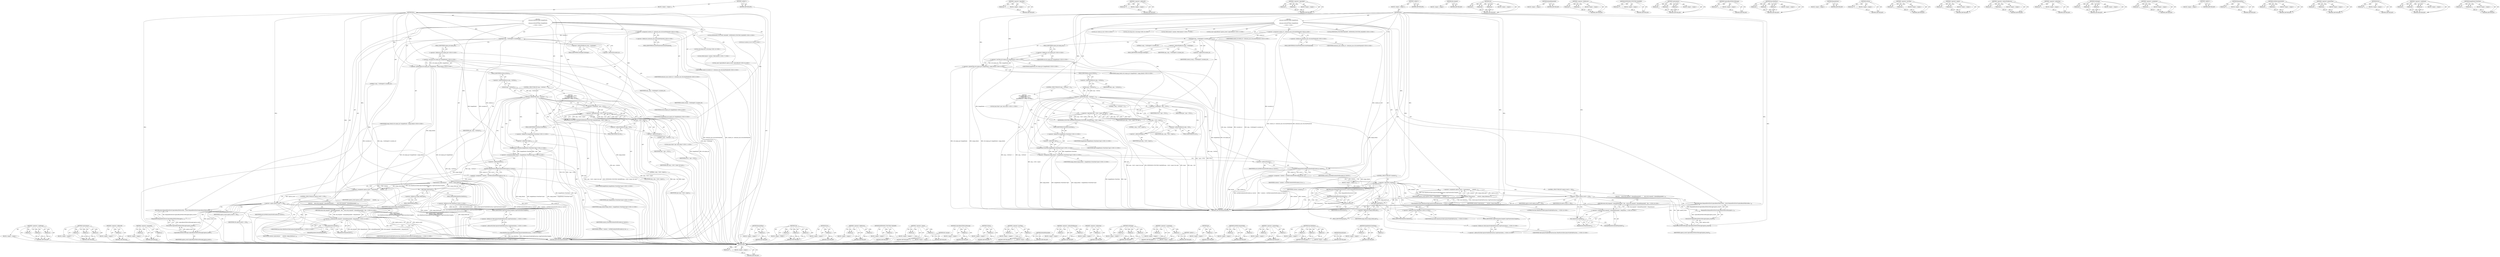 digraph "ImageDetails.FromValue" {
vulnerable_222 [label=<(METHOD,&lt;operator&gt;.conditional)>];
vulnerable_223 [label=<(PARAM,p1)>];
vulnerable_224 [label=<(PARAM,p2)>];
vulnerable_225 [label=<(PARAM,p3)>];
vulnerable_226 [label=<(BLOCK,&lt;empty&gt;,&lt;empty&gt;)>];
vulnerable_227 [label=<(METHOD_RETURN,ANY)>];
vulnerable_201 [label=<(METHOD,CaptureAsync)>];
vulnerable_202 [label=<(PARAM,p1)>];
vulnerable_203 [label=<(PARAM,p2)>];
vulnerable_204 [label=<(PARAM,p3)>];
vulnerable_205 [label=<(BLOCK,&lt;empty&gt;,&lt;empty&gt;)>];
vulnerable_206 [label=<(METHOD_RETURN,ANY)>];
vulnerable_154 [label=<(METHOD,&lt;operator&gt;.addressOf)>];
vulnerable_155 [label=<(PARAM,p1)>];
vulnerable_156 [label=<(BLOCK,&lt;empty&gt;,&lt;empty&gt;)>];
vulnerable_157 [label=<(METHOD_RETURN,ANY)>];
vulnerable_176 [label=<(METHOD,&lt;operator&gt;.logicalAnd)>];
vulnerable_177 [label=<(PARAM,p1)>];
vulnerable_178 [label=<(PARAM,p2)>];
vulnerable_179 [label=<(BLOCK,&lt;empty&gt;,&lt;empty&gt;)>];
vulnerable_180 [label=<(METHOD_RETURN,ANY)>];
vulnerable_6 [label=<(METHOD,&lt;global&gt;)<SUB>1</SUB>>];
vulnerable_7 [label=<(BLOCK,&lt;empty&gt;,&lt;empty&gt;)<SUB>1</SUB>>];
vulnerable_8 [label=<(METHOD,Run)<SUB>1</SUB>>];
vulnerable_9 [label="<(BLOCK,{
  using api::extension_types::ImageDetails;

...,{
  using api::extension_types::ImageDetails;

...)<SUB>1</SUB>>"];
vulnerable_10 [label="<(LOCAL,EXTENSION_FUNCTION_VALIDATE : EXTENSION_FUNCTION_VALIDATE)<SUB>4</SUB>>"];
vulnerable_11 [label="<(LOCAL,int context_id: int)<SUB>6</SUB>>"];
vulnerable_12 [label="<(&lt;operator&gt;.assignment,context_id = extension_misc::kCurrentWindowId)<SUB>6</SUB>>"];
vulnerable_13 [label="<(IDENTIFIER,context_id,context_id = extension_misc::kCurrentWindowId)<SUB>6</SUB>>"];
vulnerable_14 [label="<(&lt;operator&gt;.fieldAccess,extension_misc::kCurrentWindowId)<SUB>6</SUB>>"];
vulnerable_15 [label="<(IDENTIFIER,extension_misc,context_id = extension_misc::kCurrentWindowId)<SUB>6</SUB>>"];
vulnerable_16 [label=<(FIELD_IDENTIFIER,kCurrentWindowId,kCurrentWindowId)<SUB>6</SUB>>];
vulnerable_17 [label=<(GetInteger,args_-&gt;GetInteger(0, &amp;context_id))<SUB>7</SUB>>];
vulnerable_18 [label=<(&lt;operator&gt;.indirectFieldAccess,args_-&gt;GetInteger)<SUB>7</SUB>>];
vulnerable_19 [label=<(IDENTIFIER,args_,args_-&gt;GetInteger(0, &amp;context_id))<SUB>7</SUB>>];
vulnerable_20 [label=<(FIELD_IDENTIFIER,GetInteger,GetInteger)<SUB>7</SUB>>];
vulnerable_21 [label=<(LITERAL,0,args_-&gt;GetInteger(0, &amp;context_id))<SUB>7</SUB>>];
vulnerable_22 [label=<(&lt;operator&gt;.addressOf,&amp;context_id)<SUB>7</SUB>>];
vulnerable_23 [label=<(IDENTIFIER,context_id,args_-&gt;GetInteger(0, &amp;context_id))<SUB>7</SUB>>];
vulnerable_24 [label="<(&lt;operator&gt;.greaterThan,std::unique_ptr&lt;ImageDetails&gt; image_details)<SUB>9</SUB>>"];
vulnerable_25 [label="<(&lt;operator&gt;.lessThan,std::unique_ptr&lt;ImageDetails)<SUB>9</SUB>>"];
vulnerable_26 [label="<(&lt;operator&gt;.fieldAccess,std::unique_ptr)<SUB>9</SUB>>"];
vulnerable_27 [label="<(IDENTIFIER,std,std::unique_ptr&lt;ImageDetails)<SUB>9</SUB>>"];
vulnerable_28 [label=<(FIELD_IDENTIFIER,unique_ptr,unique_ptr)<SUB>9</SUB>>];
vulnerable_29 [label="<(IDENTIFIER,ImageDetails,std::unique_ptr&lt;ImageDetails)<SUB>9</SUB>>"];
vulnerable_30 [label="<(IDENTIFIER,image_details,std::unique_ptr&lt;ImageDetails&gt; image_details)<SUB>9</SUB>>"];
vulnerable_31 [label=<(CONTROL_STRUCTURE,IF,if (args_-&gt;GetSize() &gt; 1))<SUB>10</SUB>>];
vulnerable_32 [label=<(&lt;operator&gt;.greaterThan,args_-&gt;GetSize() &gt; 1)<SUB>10</SUB>>];
vulnerable_33 [label=<(GetSize,args_-&gt;GetSize())<SUB>10</SUB>>];
vulnerable_34 [label=<(&lt;operator&gt;.indirectFieldAccess,args_-&gt;GetSize)<SUB>10</SUB>>];
vulnerable_35 [label=<(IDENTIFIER,args_,args_-&gt;GetSize())<SUB>10</SUB>>];
vulnerable_36 [label=<(FIELD_IDENTIFIER,GetSize,GetSize)<SUB>10</SUB>>];
vulnerable_37 [label=<(LITERAL,1,args_-&gt;GetSize() &gt; 1)<SUB>10</SUB>>];
vulnerable_38 [label="<(BLOCK,{
    base::Value* spec = NULL;
    EXTENSION_F...,{
    base::Value* spec = NULL;
    EXTENSION_F...)<SUB>10</SUB>>"];
vulnerable_39 [label="<(LOCAL,base.Value* spec: base.Value*)<SUB>11</SUB>>"];
vulnerable_40 [label=<(&lt;operator&gt;.assignment,* spec = NULL)<SUB>11</SUB>>];
vulnerable_41 [label=<(IDENTIFIER,spec,* spec = NULL)<SUB>11</SUB>>];
vulnerable_42 [label=<(IDENTIFIER,NULL,* spec = NULL)<SUB>11</SUB>>];
vulnerable_43 [label=<(EXTENSION_FUNCTION_VALIDATE,EXTENSION_FUNCTION_VALIDATE(args_-&gt;Get(1, &amp;spec...)<SUB>12</SUB>>];
vulnerable_44 [label=<(&lt;operator&gt;.logicalAnd,args_-&gt;Get(1, &amp;spec) &amp;&amp; spec)<SUB>12</SUB>>];
vulnerable_45 [label=<(Get,args_-&gt;Get(1, &amp;spec))<SUB>12</SUB>>];
vulnerable_46 [label=<(&lt;operator&gt;.indirectFieldAccess,args_-&gt;Get)<SUB>12</SUB>>];
vulnerable_47 [label=<(IDENTIFIER,args_,args_-&gt;Get(1, &amp;spec))<SUB>12</SUB>>];
vulnerable_48 [label=<(FIELD_IDENTIFIER,Get,Get)<SUB>12</SUB>>];
vulnerable_49 [label=<(LITERAL,1,args_-&gt;Get(1, &amp;spec))<SUB>12</SUB>>];
vulnerable_50 [label=<(&lt;operator&gt;.addressOf,&amp;spec)<SUB>12</SUB>>];
vulnerable_51 [label=<(IDENTIFIER,spec,args_-&gt;Get(1, &amp;spec))<SUB>12</SUB>>];
vulnerable_52 [label=<(IDENTIFIER,spec,args_-&gt;Get(1, &amp;spec) &amp;&amp; spec)<SUB>12</SUB>>];
vulnerable_53 [label="<(&lt;operator&gt;.assignment,image_details = ImageDetails::FromValue(*spec))<SUB>13</SUB>>"];
vulnerable_54 [label="<(IDENTIFIER,image_details,image_details = ImageDetails::FromValue(*spec))<SUB>13</SUB>>"];
vulnerable_55 [label="<(ImageDetails.FromValue,ImageDetails::FromValue(*spec))<SUB>13</SUB>>"];
vulnerable_56 [label="<(&lt;operator&gt;.fieldAccess,ImageDetails::FromValue)<SUB>13</SUB>>"];
vulnerable_57 [label="<(IDENTIFIER,ImageDetails,ImageDetails::FromValue(*spec))<SUB>13</SUB>>"];
vulnerable_58 [label=<(FIELD_IDENTIFIER,FromValue,FromValue)<SUB>13</SUB>>];
vulnerable_59 [label=<(&lt;operator&gt;.indirection,*spec)<SUB>13</SUB>>];
vulnerable_60 [label="<(IDENTIFIER,spec,ImageDetails::FromValue(*spec))<SUB>13</SUB>>"];
vulnerable_61 [label="<(LOCAL,std.string error: std.string)<SUB>16</SUB>>"];
vulnerable_62 [label="<(LOCAL,WebContents* contents: WebContents*)<SUB>17</SUB>>"];
vulnerable_63 [label=<(&lt;operator&gt;.assignment,* contents = GetWebContentsForID(context_id, &amp;e...)<SUB>17</SUB>>];
vulnerable_64 [label=<(IDENTIFIER,contents,* contents = GetWebContentsForID(context_id, &amp;e...)<SUB>17</SUB>>];
vulnerable_65 [label=<(GetWebContentsForID,GetWebContentsForID(context_id, &amp;error))<SUB>17</SUB>>];
vulnerable_66 [label=<(IDENTIFIER,context_id,GetWebContentsForID(context_id, &amp;error))<SUB>17</SUB>>];
vulnerable_67 [label=<(&lt;operator&gt;.addressOf,&amp;error)<SUB>17</SUB>>];
vulnerable_68 [label=<(IDENTIFIER,error,GetWebContentsForID(context_id, &amp;error))<SUB>17</SUB>>];
vulnerable_69 [label="<(LOCAL,const CaptureResult capture_result: CaptureResult)<SUB>19</SUB>>"];
vulnerable_70 [label=<(&lt;operator&gt;.assignment,capture_result = CaptureAsync(
       contents,...)<SUB>19</SUB>>];
vulnerable_71 [label=<(IDENTIFIER,capture_result,capture_result = CaptureAsync(
       contents,...)<SUB>19</SUB>>];
vulnerable_72 [label=<(CaptureAsync,CaptureAsync(
       contents, image_details.ge...)<SUB>19</SUB>>];
vulnerable_73 [label=<(IDENTIFIER,contents,CaptureAsync(
       contents, image_details.ge...)<SUB>20</SUB>>];
vulnerable_74 [label=<(get,image_details.get())<SUB>20</SUB>>];
vulnerable_75 [label=<(&lt;operator&gt;.fieldAccess,image_details.get)<SUB>20</SUB>>];
vulnerable_76 [label=<(IDENTIFIER,image_details,image_details.get())<SUB>20</SUB>>];
vulnerable_77 [label=<(FIELD_IDENTIFIER,get,get)<SUB>20</SUB>>];
vulnerable_78 [label="<(base.BindOnce,base::BindOnce(&amp;TabsCaptureVisibleTabFunction::...)<SUB>21</SUB>>"];
vulnerable_79 [label="<(&lt;operator&gt;.fieldAccess,base::BindOnce)<SUB>21</SUB>>"];
vulnerable_80 [label="<(IDENTIFIER,base,base::BindOnce(&amp;TabsCaptureVisibleTabFunction::...)<SUB>21</SUB>>"];
vulnerable_81 [label=<(FIELD_IDENTIFIER,BindOnce,BindOnce)<SUB>21</SUB>>];
vulnerable_82 [label="<(&lt;operator&gt;.addressOf,&amp;TabsCaptureVisibleTabFunction::CopyFromSurface...)<SUB>21</SUB>>"];
vulnerable_83 [label="<(&lt;operator&gt;.fieldAccess,TabsCaptureVisibleTabFunction::CopyFromSurfaceC...)<SUB>21</SUB>>"];
vulnerable_84 [label="<(IDENTIFIER,TabsCaptureVisibleTabFunction,base::BindOnce(&amp;TabsCaptureVisibleTabFunction::...)<SUB>21</SUB>>"];
vulnerable_85 [label=<(FIELD_IDENTIFIER,CopyFromSurfaceComplete,CopyFromSurfaceComplete)<SUB>21</SUB>>];
vulnerable_86 [label="<(LITERAL,this,base::BindOnce(&amp;TabsCaptureVisibleTabFunction::...)<SUB>22</SUB>>"];
vulnerable_87 [label=<(CONTROL_STRUCTURE,IF,if (capture_result == OK))<SUB>23</SUB>>];
vulnerable_88 [label=<(&lt;operator&gt;.equals,capture_result == OK)<SUB>23</SUB>>];
vulnerable_89 [label=<(IDENTIFIER,capture_result,capture_result == OK)<SUB>23</SUB>>];
vulnerable_90 [label=<(IDENTIFIER,OK,capture_result == OK)<SUB>23</SUB>>];
vulnerable_91 [label=<(BLOCK,{
    return did_respond() ? AlreadyResponded()...,{
    return did_respond() ? AlreadyResponded()...)<SUB>23</SUB>>];
vulnerable_92 [label="<(RETURN,return did_respond() ? AlreadyResponded() : Res...,return did_respond() ? AlreadyResponded() : Res...)<SUB>24</SUB>>"];
vulnerable_93 [label="<(&lt;operator&gt;.conditional,did_respond() ? AlreadyResponded() : RespondLat...)<SUB>24</SUB>>"];
vulnerable_94 [label=<(did_respond,did_respond())<SUB>24</SUB>>];
vulnerable_95 [label=<(AlreadyResponded,AlreadyResponded())<SUB>24</SUB>>];
vulnerable_96 [label=<(RespondLater,RespondLater())<SUB>24</SUB>>];
vulnerable_97 [label=<(RETURN,return RespondNow(Error(CaptureResultToErrorMes...,return RespondNow(Error(CaptureResultToErrorMes...)<SUB>27</SUB>>];
vulnerable_98 [label=<(RespondNow,RespondNow(Error(CaptureResultToErrorMessage(ca...)<SUB>27</SUB>>];
vulnerable_99 [label=<(Error,Error(CaptureResultToErrorMessage(capture_result)))<SUB>27</SUB>>];
vulnerable_100 [label=<(CaptureResultToErrorMessage,CaptureResultToErrorMessage(capture_result))<SUB>27</SUB>>];
vulnerable_101 [label=<(IDENTIFIER,capture_result,CaptureResultToErrorMessage(capture_result))<SUB>27</SUB>>];
vulnerable_102 [label=<(METHOD_RETURN,ResponseAction)<SUB>1</SUB>>];
vulnerable_104 [label=<(METHOD_RETURN,ANY)<SUB>1</SUB>>];
vulnerable_237 [label=<(METHOD,RespondNow)>];
vulnerable_238 [label=<(PARAM,p1)>];
vulnerable_239 [label=<(BLOCK,&lt;empty&gt;,&lt;empty&gt;)>];
vulnerable_240 [label=<(METHOD_RETURN,ANY)>];
vulnerable_181 [label=<(METHOD,Get)>];
vulnerable_182 [label=<(PARAM,p1)>];
vulnerable_183 [label=<(PARAM,p2)>];
vulnerable_184 [label=<(PARAM,p3)>];
vulnerable_185 [label=<(BLOCK,&lt;empty&gt;,&lt;empty&gt;)>];
vulnerable_186 [label=<(METHOD_RETURN,ANY)>];
vulnerable_241 [label=<(METHOD,Error)>];
vulnerable_242 [label=<(PARAM,p1)>];
vulnerable_243 [label=<(BLOCK,&lt;empty&gt;,&lt;empty&gt;)>];
vulnerable_244 [label=<(METHOD_RETURN,ANY)>];
vulnerable_138 [label=<(METHOD,&lt;operator&gt;.fieldAccess)>];
vulnerable_139 [label=<(PARAM,p1)>];
vulnerable_140 [label=<(PARAM,p2)>];
vulnerable_141 [label=<(BLOCK,&lt;empty&gt;,&lt;empty&gt;)>];
vulnerable_142 [label=<(METHOD_RETURN,ANY)>];
vulnerable_172 [label=<(METHOD,EXTENSION_FUNCTION_VALIDATE)>];
vulnerable_173 [label=<(PARAM,p1)>];
vulnerable_174 [label=<(BLOCK,&lt;empty&gt;,&lt;empty&gt;)>];
vulnerable_175 [label=<(METHOD_RETURN,ANY)>];
vulnerable_217 [label=<(METHOD,&lt;operator&gt;.equals)>];
vulnerable_218 [label=<(PARAM,p1)>];
vulnerable_219 [label=<(PARAM,p2)>];
vulnerable_220 [label=<(BLOCK,&lt;empty&gt;,&lt;empty&gt;)>];
vulnerable_221 [label=<(METHOD_RETURN,ANY)>];
vulnerable_228 [label=<(METHOD,did_respond)>];
vulnerable_229 [label=<(BLOCK,&lt;empty&gt;,&lt;empty&gt;)>];
vulnerable_230 [label=<(METHOD_RETURN,ANY)>];
vulnerable_245 [label=<(METHOD,CaptureResultToErrorMessage)>];
vulnerable_246 [label=<(PARAM,p1)>];
vulnerable_247 [label=<(BLOCK,&lt;empty&gt;,&lt;empty&gt;)>];
vulnerable_248 [label=<(METHOD_RETURN,ANY)>];
vulnerable_168 [label=<(METHOD,GetSize)>];
vulnerable_169 [label=<(PARAM,p1)>];
vulnerable_170 [label=<(BLOCK,&lt;empty&gt;,&lt;empty&gt;)>];
vulnerable_171 [label=<(METHOD_RETURN,ANY)>];
vulnerable_163 [label=<(METHOD,&lt;operator&gt;.lessThan)>];
vulnerable_164 [label=<(PARAM,p1)>];
vulnerable_165 [label=<(PARAM,p2)>];
vulnerable_166 [label=<(BLOCK,&lt;empty&gt;,&lt;empty&gt;)>];
vulnerable_167 [label=<(METHOD_RETURN,ANY)>];
vulnerable_231 [label=<(METHOD,AlreadyResponded)>];
vulnerable_232 [label=<(BLOCK,&lt;empty&gt;,&lt;empty&gt;)>];
vulnerable_233 [label=<(METHOD_RETURN,ANY)>];
vulnerable_149 [label=<(METHOD,&lt;operator&gt;.indirectFieldAccess)>];
vulnerable_150 [label=<(PARAM,p1)>];
vulnerable_151 [label=<(PARAM,p2)>];
vulnerable_152 [label=<(BLOCK,&lt;empty&gt;,&lt;empty&gt;)>];
vulnerable_153 [label=<(METHOD_RETURN,ANY)>];
vulnerable_192 [label=<(METHOD,&lt;operator&gt;.indirection)>];
vulnerable_193 [label=<(PARAM,p1)>];
vulnerable_194 [label=<(BLOCK,&lt;empty&gt;,&lt;empty&gt;)>];
vulnerable_195 [label=<(METHOD_RETURN,ANY)>];
vulnerable_143 [label=<(METHOD,GetInteger)>];
vulnerable_144 [label=<(PARAM,p1)>];
vulnerable_145 [label=<(PARAM,p2)>];
vulnerable_146 [label=<(PARAM,p3)>];
vulnerable_147 [label=<(BLOCK,&lt;empty&gt;,&lt;empty&gt;)>];
vulnerable_148 [label=<(METHOD_RETURN,ANY)>];
vulnerable_133 [label=<(METHOD,&lt;operator&gt;.assignment)>];
vulnerable_134 [label=<(PARAM,p1)>];
vulnerable_135 [label=<(PARAM,p2)>];
vulnerable_136 [label=<(BLOCK,&lt;empty&gt;,&lt;empty&gt;)>];
vulnerable_137 [label=<(METHOD_RETURN,ANY)>];
vulnerable_127 [label=<(METHOD,&lt;global&gt;)<SUB>1</SUB>>];
vulnerable_128 [label=<(BLOCK,&lt;empty&gt;,&lt;empty&gt;)>];
vulnerable_129 [label=<(METHOD_RETURN,ANY)>];
vulnerable_207 [label=<(METHOD,get)>];
vulnerable_208 [label=<(PARAM,p1)>];
vulnerable_209 [label=<(BLOCK,&lt;empty&gt;,&lt;empty&gt;)>];
vulnerable_210 [label=<(METHOD_RETURN,ANY)>];
vulnerable_196 [label=<(METHOD,GetWebContentsForID)>];
vulnerable_197 [label=<(PARAM,p1)>];
vulnerable_198 [label=<(PARAM,p2)>];
vulnerable_199 [label=<(BLOCK,&lt;empty&gt;,&lt;empty&gt;)>];
vulnerable_200 [label=<(METHOD_RETURN,ANY)>];
vulnerable_158 [label=<(METHOD,&lt;operator&gt;.greaterThan)>];
vulnerable_159 [label=<(PARAM,p1)>];
vulnerable_160 [label=<(PARAM,p2)>];
vulnerable_161 [label=<(BLOCK,&lt;empty&gt;,&lt;empty&gt;)>];
vulnerable_162 [label=<(METHOD_RETURN,ANY)>];
vulnerable_211 [label=<(METHOD,base.BindOnce)>];
vulnerable_212 [label=<(PARAM,p1)>];
vulnerable_213 [label=<(PARAM,p2)>];
vulnerable_214 [label=<(PARAM,p3)>];
vulnerable_215 [label=<(BLOCK,&lt;empty&gt;,&lt;empty&gt;)>];
vulnerable_216 [label=<(METHOD_RETURN,ANY)>];
vulnerable_234 [label=<(METHOD,RespondLater)>];
vulnerable_235 [label=<(BLOCK,&lt;empty&gt;,&lt;empty&gt;)>];
vulnerable_236 [label=<(METHOD_RETURN,ANY)>];
vulnerable_187 [label=<(METHOD,ImageDetails.FromValue)>];
vulnerable_188 [label=<(PARAM,p1)>];
vulnerable_189 [label=<(PARAM,p2)>];
vulnerable_190 [label=<(BLOCK,&lt;empty&gt;,&lt;empty&gt;)>];
vulnerable_191 [label=<(METHOD_RETURN,ANY)>];
fixed_227 [label=<(METHOD,get)>];
fixed_228 [label=<(PARAM,p1)>];
fixed_229 [label=<(BLOCK,&lt;empty&gt;,&lt;empty&gt;)>];
fixed_230 [label=<(METHOD_RETURN,ANY)>];
fixed_209 [label=<(METHOD,&lt;operator&gt;.logicalNot)>];
fixed_210 [label=<(PARAM,p1)>];
fixed_211 [label=<(BLOCK,&lt;empty&gt;,&lt;empty&gt;)>];
fixed_212 [label=<(METHOD_RETURN,ANY)>];
fixed_162 [label=<(METHOD,&lt;operator&gt;.addressOf)>];
fixed_163 [label=<(PARAM,p1)>];
fixed_164 [label=<(BLOCK,&lt;empty&gt;,&lt;empty&gt;)>];
fixed_165 [label=<(METHOD_RETURN,ANY)>];
fixed_184 [label=<(METHOD,&lt;operator&gt;.logicalAnd)>];
fixed_185 [label=<(PARAM,p1)>];
fixed_186 [label=<(PARAM,p2)>];
fixed_187 [label=<(BLOCK,&lt;empty&gt;,&lt;empty&gt;)>];
fixed_188 [label=<(METHOD_RETURN,ANY)>];
fixed_6 [label=<(METHOD,&lt;global&gt;)<SUB>1</SUB>>];
fixed_7 [label=<(BLOCK,&lt;empty&gt;,&lt;empty&gt;)<SUB>1</SUB>>];
fixed_8 [label=<(METHOD,Run)<SUB>1</SUB>>];
fixed_9 [label="<(BLOCK,{
  using api::extension_types::ImageDetails;

...,{
  using api::extension_types::ImageDetails;

...)<SUB>1</SUB>>"];
fixed_10 [label="<(LOCAL,EXTENSION_FUNCTION_VALIDATE : EXTENSION_FUNCTION_VALIDATE)<SUB>4</SUB>>"];
fixed_11 [label="<(LOCAL,int context_id: int)<SUB>6</SUB>>"];
fixed_12 [label="<(&lt;operator&gt;.assignment,context_id = extension_misc::kCurrentWindowId)<SUB>6</SUB>>"];
fixed_13 [label="<(IDENTIFIER,context_id,context_id = extension_misc::kCurrentWindowId)<SUB>6</SUB>>"];
fixed_14 [label="<(&lt;operator&gt;.fieldAccess,extension_misc::kCurrentWindowId)<SUB>6</SUB>>"];
fixed_15 [label="<(IDENTIFIER,extension_misc,context_id = extension_misc::kCurrentWindowId)<SUB>6</SUB>>"];
fixed_16 [label=<(FIELD_IDENTIFIER,kCurrentWindowId,kCurrentWindowId)<SUB>6</SUB>>];
fixed_17 [label=<(GetInteger,args_-&gt;GetInteger(0, &amp;context_id))<SUB>7</SUB>>];
fixed_18 [label=<(&lt;operator&gt;.indirectFieldAccess,args_-&gt;GetInteger)<SUB>7</SUB>>];
fixed_19 [label=<(IDENTIFIER,args_,args_-&gt;GetInteger(0, &amp;context_id))<SUB>7</SUB>>];
fixed_20 [label=<(FIELD_IDENTIFIER,GetInteger,GetInteger)<SUB>7</SUB>>];
fixed_21 [label=<(LITERAL,0,args_-&gt;GetInteger(0, &amp;context_id))<SUB>7</SUB>>];
fixed_22 [label=<(&lt;operator&gt;.addressOf,&amp;context_id)<SUB>7</SUB>>];
fixed_23 [label=<(IDENTIFIER,context_id,args_-&gt;GetInteger(0, &amp;context_id))<SUB>7</SUB>>];
fixed_24 [label="<(&lt;operator&gt;.greaterThan,std::unique_ptr&lt;ImageDetails&gt; image_details)<SUB>9</SUB>>"];
fixed_25 [label="<(&lt;operator&gt;.lessThan,std::unique_ptr&lt;ImageDetails)<SUB>9</SUB>>"];
fixed_26 [label="<(&lt;operator&gt;.fieldAccess,std::unique_ptr)<SUB>9</SUB>>"];
fixed_27 [label="<(IDENTIFIER,std,std::unique_ptr&lt;ImageDetails)<SUB>9</SUB>>"];
fixed_28 [label=<(FIELD_IDENTIFIER,unique_ptr,unique_ptr)<SUB>9</SUB>>];
fixed_29 [label="<(IDENTIFIER,ImageDetails,std::unique_ptr&lt;ImageDetails)<SUB>9</SUB>>"];
fixed_30 [label="<(IDENTIFIER,image_details,std::unique_ptr&lt;ImageDetails&gt; image_details)<SUB>9</SUB>>"];
fixed_31 [label=<(CONTROL_STRUCTURE,IF,if (args_-&gt;GetSize() &gt; 1))<SUB>10</SUB>>];
fixed_32 [label=<(&lt;operator&gt;.greaterThan,args_-&gt;GetSize() &gt; 1)<SUB>10</SUB>>];
fixed_33 [label=<(GetSize,args_-&gt;GetSize())<SUB>10</SUB>>];
fixed_34 [label=<(&lt;operator&gt;.indirectFieldAccess,args_-&gt;GetSize)<SUB>10</SUB>>];
fixed_35 [label=<(IDENTIFIER,args_,args_-&gt;GetSize())<SUB>10</SUB>>];
fixed_36 [label=<(FIELD_IDENTIFIER,GetSize,GetSize)<SUB>10</SUB>>];
fixed_37 [label=<(LITERAL,1,args_-&gt;GetSize() &gt; 1)<SUB>10</SUB>>];
fixed_38 [label="<(BLOCK,{
    base::Value* spec = NULL;
    EXTENSION_F...,{
    base::Value* spec = NULL;
    EXTENSION_F...)<SUB>10</SUB>>"];
fixed_39 [label="<(LOCAL,base.Value* spec: base.Value*)<SUB>11</SUB>>"];
fixed_40 [label=<(&lt;operator&gt;.assignment,* spec = NULL)<SUB>11</SUB>>];
fixed_41 [label=<(IDENTIFIER,spec,* spec = NULL)<SUB>11</SUB>>];
fixed_42 [label=<(IDENTIFIER,NULL,* spec = NULL)<SUB>11</SUB>>];
fixed_43 [label=<(EXTENSION_FUNCTION_VALIDATE,EXTENSION_FUNCTION_VALIDATE(args_-&gt;Get(1, &amp;spec...)<SUB>12</SUB>>];
fixed_44 [label=<(&lt;operator&gt;.logicalAnd,args_-&gt;Get(1, &amp;spec) &amp;&amp; spec)<SUB>12</SUB>>];
fixed_45 [label=<(Get,args_-&gt;Get(1, &amp;spec))<SUB>12</SUB>>];
fixed_46 [label=<(&lt;operator&gt;.indirectFieldAccess,args_-&gt;Get)<SUB>12</SUB>>];
fixed_47 [label=<(IDENTIFIER,args_,args_-&gt;Get(1, &amp;spec))<SUB>12</SUB>>];
fixed_48 [label=<(FIELD_IDENTIFIER,Get,Get)<SUB>12</SUB>>];
fixed_49 [label=<(LITERAL,1,args_-&gt;Get(1, &amp;spec))<SUB>12</SUB>>];
fixed_50 [label=<(&lt;operator&gt;.addressOf,&amp;spec)<SUB>12</SUB>>];
fixed_51 [label=<(IDENTIFIER,spec,args_-&gt;Get(1, &amp;spec))<SUB>12</SUB>>];
fixed_52 [label=<(IDENTIFIER,spec,args_-&gt;Get(1, &amp;spec) &amp;&amp; spec)<SUB>12</SUB>>];
fixed_53 [label="<(&lt;operator&gt;.assignment,image_details = ImageDetails::FromValue(*spec))<SUB>13</SUB>>"];
fixed_54 [label="<(IDENTIFIER,image_details,image_details = ImageDetails::FromValue(*spec))<SUB>13</SUB>>"];
fixed_55 [label="<(ImageDetails.FromValue,ImageDetails::FromValue(*spec))<SUB>13</SUB>>"];
fixed_56 [label="<(&lt;operator&gt;.fieldAccess,ImageDetails::FromValue)<SUB>13</SUB>>"];
fixed_57 [label="<(IDENTIFIER,ImageDetails,ImageDetails::FromValue(*spec))<SUB>13</SUB>>"];
fixed_58 [label=<(FIELD_IDENTIFIER,FromValue,FromValue)<SUB>13</SUB>>];
fixed_59 [label=<(&lt;operator&gt;.indirection,*spec)<SUB>13</SUB>>];
fixed_60 [label="<(IDENTIFIER,spec,ImageDetails::FromValue(*spec))<SUB>13</SUB>>"];
fixed_61 [label="<(LOCAL,std.string error: std.string)<SUB>16</SUB>>"];
fixed_62 [label="<(LOCAL,WebContents* contents: WebContents*)<SUB>17</SUB>>"];
fixed_63 [label=<(&lt;operator&gt;.assignment,* contents = GetWebContentsForID(context_id, &amp;e...)<SUB>17</SUB>>];
fixed_64 [label=<(IDENTIFIER,contents,* contents = GetWebContentsForID(context_id, &amp;e...)<SUB>17</SUB>>];
fixed_65 [label=<(GetWebContentsForID,GetWebContentsForID(context_id, &amp;error))<SUB>17</SUB>>];
fixed_66 [label=<(IDENTIFIER,context_id,GetWebContentsForID(context_id, &amp;error))<SUB>17</SUB>>];
fixed_67 [label=<(&lt;operator&gt;.addressOf,&amp;error)<SUB>17</SUB>>];
fixed_68 [label=<(IDENTIFIER,error,GetWebContentsForID(context_id, &amp;error))<SUB>17</SUB>>];
fixed_69 [label=<(CONTROL_STRUCTURE,IF,if (!contents))<SUB>18</SUB>>];
fixed_70 [label=<(&lt;operator&gt;.logicalNot,!contents)<SUB>18</SUB>>];
fixed_71 [label=<(IDENTIFIER,contents,!contents)<SUB>18</SUB>>];
fixed_72 [label=<(BLOCK,&lt;empty&gt;,&lt;empty&gt;)<SUB>19</SUB>>];
fixed_73 [label=<(RETURN,return RespondNow(Error(error));,return RespondNow(Error(error));)<SUB>19</SUB>>];
fixed_74 [label=<(RespondNow,RespondNow(Error(error)))<SUB>19</SUB>>];
fixed_75 [label=<(Error,Error(error))<SUB>19</SUB>>];
fixed_76 [label=<(IDENTIFIER,error,Error(error))<SUB>19</SUB>>];
fixed_77 [label="<(LOCAL,const CaptureResult capture_result: CaptureResult)<SUB>21</SUB>>"];
fixed_78 [label=<(&lt;operator&gt;.assignment,capture_result = CaptureAsync(
       contents,...)<SUB>21</SUB>>];
fixed_79 [label=<(IDENTIFIER,capture_result,capture_result = CaptureAsync(
       contents,...)<SUB>21</SUB>>];
fixed_80 [label=<(CaptureAsync,CaptureAsync(
       contents, image_details.ge...)<SUB>21</SUB>>];
fixed_81 [label=<(IDENTIFIER,contents,CaptureAsync(
       contents, image_details.ge...)<SUB>22</SUB>>];
fixed_82 [label=<(get,image_details.get())<SUB>22</SUB>>];
fixed_83 [label=<(&lt;operator&gt;.fieldAccess,image_details.get)<SUB>22</SUB>>];
fixed_84 [label=<(IDENTIFIER,image_details,image_details.get())<SUB>22</SUB>>];
fixed_85 [label=<(FIELD_IDENTIFIER,get,get)<SUB>22</SUB>>];
fixed_86 [label="<(base.BindOnce,base::BindOnce(&amp;TabsCaptureVisibleTabFunction::...)<SUB>23</SUB>>"];
fixed_87 [label="<(&lt;operator&gt;.fieldAccess,base::BindOnce)<SUB>23</SUB>>"];
fixed_88 [label="<(IDENTIFIER,base,base::BindOnce(&amp;TabsCaptureVisibleTabFunction::...)<SUB>23</SUB>>"];
fixed_89 [label=<(FIELD_IDENTIFIER,BindOnce,BindOnce)<SUB>23</SUB>>];
fixed_90 [label="<(&lt;operator&gt;.addressOf,&amp;TabsCaptureVisibleTabFunction::CopyFromSurface...)<SUB>23</SUB>>"];
fixed_91 [label="<(&lt;operator&gt;.fieldAccess,TabsCaptureVisibleTabFunction::CopyFromSurfaceC...)<SUB>23</SUB>>"];
fixed_92 [label="<(IDENTIFIER,TabsCaptureVisibleTabFunction,base::BindOnce(&amp;TabsCaptureVisibleTabFunction::...)<SUB>23</SUB>>"];
fixed_93 [label=<(FIELD_IDENTIFIER,CopyFromSurfaceComplete,CopyFromSurfaceComplete)<SUB>23</SUB>>];
fixed_94 [label="<(LITERAL,this,base::BindOnce(&amp;TabsCaptureVisibleTabFunction::...)<SUB>24</SUB>>"];
fixed_95 [label=<(CONTROL_STRUCTURE,IF,if (capture_result == OK))<SUB>25</SUB>>];
fixed_96 [label=<(&lt;operator&gt;.equals,capture_result == OK)<SUB>25</SUB>>];
fixed_97 [label=<(IDENTIFIER,capture_result,capture_result == OK)<SUB>25</SUB>>];
fixed_98 [label=<(IDENTIFIER,OK,capture_result == OK)<SUB>25</SUB>>];
fixed_99 [label=<(BLOCK,{
    return did_respond() ? AlreadyResponded()...,{
    return did_respond() ? AlreadyResponded()...)<SUB>25</SUB>>];
fixed_100 [label="<(RETURN,return did_respond() ? AlreadyResponded() : Res...,return did_respond() ? AlreadyResponded() : Res...)<SUB>26</SUB>>"];
fixed_101 [label="<(&lt;operator&gt;.conditional,did_respond() ? AlreadyResponded() : RespondLat...)<SUB>26</SUB>>"];
fixed_102 [label=<(did_respond,did_respond())<SUB>26</SUB>>];
fixed_103 [label=<(AlreadyResponded,AlreadyResponded())<SUB>26</SUB>>];
fixed_104 [label=<(RespondLater,RespondLater())<SUB>26</SUB>>];
fixed_105 [label=<(RETURN,return RespondNow(Error(CaptureResultToErrorMes...,return RespondNow(Error(CaptureResultToErrorMes...)<SUB>29</SUB>>];
fixed_106 [label=<(RespondNow,RespondNow(Error(CaptureResultToErrorMessage(ca...)<SUB>29</SUB>>];
fixed_107 [label=<(Error,Error(CaptureResultToErrorMessage(capture_result)))<SUB>29</SUB>>];
fixed_108 [label=<(CaptureResultToErrorMessage,CaptureResultToErrorMessage(capture_result))<SUB>29</SUB>>];
fixed_109 [label=<(IDENTIFIER,capture_result,CaptureResultToErrorMessage(capture_result))<SUB>29</SUB>>];
fixed_110 [label=<(METHOD_RETURN,ResponseAction)<SUB>1</SUB>>];
fixed_112 [label=<(METHOD_RETURN,ANY)<SUB>1</SUB>>];
fixed_248 [label=<(METHOD,did_respond)>];
fixed_249 [label=<(BLOCK,&lt;empty&gt;,&lt;empty&gt;)>];
fixed_250 [label=<(METHOD_RETURN,ANY)>];
fixed_189 [label=<(METHOD,Get)>];
fixed_190 [label=<(PARAM,p1)>];
fixed_191 [label=<(PARAM,p2)>];
fixed_192 [label=<(PARAM,p3)>];
fixed_193 [label=<(BLOCK,&lt;empty&gt;,&lt;empty&gt;)>];
fixed_194 [label=<(METHOD_RETURN,ANY)>];
fixed_251 [label=<(METHOD,AlreadyResponded)>];
fixed_252 [label=<(BLOCK,&lt;empty&gt;,&lt;empty&gt;)>];
fixed_253 [label=<(METHOD_RETURN,ANY)>];
fixed_146 [label=<(METHOD,&lt;operator&gt;.fieldAccess)>];
fixed_147 [label=<(PARAM,p1)>];
fixed_148 [label=<(PARAM,p2)>];
fixed_149 [label=<(BLOCK,&lt;empty&gt;,&lt;empty&gt;)>];
fixed_150 [label=<(METHOD_RETURN,ANY)>];
fixed_180 [label=<(METHOD,EXTENSION_FUNCTION_VALIDATE)>];
fixed_181 [label=<(PARAM,p1)>];
fixed_182 [label=<(BLOCK,&lt;empty&gt;,&lt;empty&gt;)>];
fixed_183 [label=<(METHOD_RETURN,ANY)>];
fixed_221 [label=<(METHOD,CaptureAsync)>];
fixed_222 [label=<(PARAM,p1)>];
fixed_223 [label=<(PARAM,p2)>];
fixed_224 [label=<(PARAM,p3)>];
fixed_225 [label=<(BLOCK,&lt;empty&gt;,&lt;empty&gt;)>];
fixed_226 [label=<(METHOD_RETURN,ANY)>];
fixed_257 [label=<(METHOD,CaptureResultToErrorMessage)>];
fixed_258 [label=<(PARAM,p1)>];
fixed_259 [label=<(BLOCK,&lt;empty&gt;,&lt;empty&gt;)>];
fixed_260 [label=<(METHOD_RETURN,ANY)>];
fixed_231 [label=<(METHOD,base.BindOnce)>];
fixed_232 [label=<(PARAM,p1)>];
fixed_233 [label=<(PARAM,p2)>];
fixed_234 [label=<(PARAM,p3)>];
fixed_235 [label=<(BLOCK,&lt;empty&gt;,&lt;empty&gt;)>];
fixed_236 [label=<(METHOD_RETURN,ANY)>];
fixed_254 [label=<(METHOD,RespondLater)>];
fixed_255 [label=<(BLOCK,&lt;empty&gt;,&lt;empty&gt;)>];
fixed_256 [label=<(METHOD_RETURN,ANY)>];
fixed_176 [label=<(METHOD,GetSize)>];
fixed_177 [label=<(PARAM,p1)>];
fixed_178 [label=<(BLOCK,&lt;empty&gt;,&lt;empty&gt;)>];
fixed_179 [label=<(METHOD_RETURN,ANY)>];
fixed_171 [label=<(METHOD,&lt;operator&gt;.lessThan)>];
fixed_172 [label=<(PARAM,p1)>];
fixed_173 [label=<(PARAM,p2)>];
fixed_174 [label=<(BLOCK,&lt;empty&gt;,&lt;empty&gt;)>];
fixed_175 [label=<(METHOD_RETURN,ANY)>];
fixed_237 [label=<(METHOD,&lt;operator&gt;.equals)>];
fixed_238 [label=<(PARAM,p1)>];
fixed_239 [label=<(PARAM,p2)>];
fixed_240 [label=<(BLOCK,&lt;empty&gt;,&lt;empty&gt;)>];
fixed_241 [label=<(METHOD_RETURN,ANY)>];
fixed_157 [label=<(METHOD,&lt;operator&gt;.indirectFieldAccess)>];
fixed_158 [label=<(PARAM,p1)>];
fixed_159 [label=<(PARAM,p2)>];
fixed_160 [label=<(BLOCK,&lt;empty&gt;,&lt;empty&gt;)>];
fixed_161 [label=<(METHOD_RETURN,ANY)>];
fixed_200 [label=<(METHOD,&lt;operator&gt;.indirection)>];
fixed_201 [label=<(PARAM,p1)>];
fixed_202 [label=<(BLOCK,&lt;empty&gt;,&lt;empty&gt;)>];
fixed_203 [label=<(METHOD_RETURN,ANY)>];
fixed_151 [label=<(METHOD,GetInteger)>];
fixed_152 [label=<(PARAM,p1)>];
fixed_153 [label=<(PARAM,p2)>];
fixed_154 [label=<(PARAM,p3)>];
fixed_155 [label=<(BLOCK,&lt;empty&gt;,&lt;empty&gt;)>];
fixed_156 [label=<(METHOD_RETURN,ANY)>];
fixed_141 [label=<(METHOD,&lt;operator&gt;.assignment)>];
fixed_142 [label=<(PARAM,p1)>];
fixed_143 [label=<(PARAM,p2)>];
fixed_144 [label=<(BLOCK,&lt;empty&gt;,&lt;empty&gt;)>];
fixed_145 [label=<(METHOD_RETURN,ANY)>];
fixed_135 [label=<(METHOD,&lt;global&gt;)<SUB>1</SUB>>];
fixed_136 [label=<(BLOCK,&lt;empty&gt;,&lt;empty&gt;)>];
fixed_137 [label=<(METHOD_RETURN,ANY)>];
fixed_213 [label=<(METHOD,RespondNow)>];
fixed_214 [label=<(PARAM,p1)>];
fixed_215 [label=<(BLOCK,&lt;empty&gt;,&lt;empty&gt;)>];
fixed_216 [label=<(METHOD_RETURN,ANY)>];
fixed_204 [label=<(METHOD,GetWebContentsForID)>];
fixed_205 [label=<(PARAM,p1)>];
fixed_206 [label=<(PARAM,p2)>];
fixed_207 [label=<(BLOCK,&lt;empty&gt;,&lt;empty&gt;)>];
fixed_208 [label=<(METHOD_RETURN,ANY)>];
fixed_166 [label=<(METHOD,&lt;operator&gt;.greaterThan)>];
fixed_167 [label=<(PARAM,p1)>];
fixed_168 [label=<(PARAM,p2)>];
fixed_169 [label=<(BLOCK,&lt;empty&gt;,&lt;empty&gt;)>];
fixed_170 [label=<(METHOD_RETURN,ANY)>];
fixed_217 [label=<(METHOD,Error)>];
fixed_218 [label=<(PARAM,p1)>];
fixed_219 [label=<(BLOCK,&lt;empty&gt;,&lt;empty&gt;)>];
fixed_220 [label=<(METHOD_RETURN,ANY)>];
fixed_242 [label=<(METHOD,&lt;operator&gt;.conditional)>];
fixed_243 [label=<(PARAM,p1)>];
fixed_244 [label=<(PARAM,p2)>];
fixed_245 [label=<(PARAM,p3)>];
fixed_246 [label=<(BLOCK,&lt;empty&gt;,&lt;empty&gt;)>];
fixed_247 [label=<(METHOD_RETURN,ANY)>];
fixed_195 [label=<(METHOD,ImageDetails.FromValue)>];
fixed_196 [label=<(PARAM,p1)>];
fixed_197 [label=<(PARAM,p2)>];
fixed_198 [label=<(BLOCK,&lt;empty&gt;,&lt;empty&gt;)>];
fixed_199 [label=<(METHOD_RETURN,ANY)>];
vulnerable_222 -> vulnerable_223  [key=0, label="AST: "];
vulnerable_222 -> vulnerable_223  [key=1, label="DDG: "];
vulnerable_222 -> vulnerable_226  [key=0, label="AST: "];
vulnerable_222 -> vulnerable_224  [key=0, label="AST: "];
vulnerable_222 -> vulnerable_224  [key=1, label="DDG: "];
vulnerable_222 -> vulnerable_227  [key=0, label="AST: "];
vulnerable_222 -> vulnerable_227  [key=1, label="CFG: "];
vulnerable_222 -> vulnerable_225  [key=0, label="AST: "];
vulnerable_222 -> vulnerable_225  [key=1, label="DDG: "];
vulnerable_223 -> vulnerable_227  [key=0, label="DDG: p1"];
vulnerable_224 -> vulnerable_227  [key=0, label="DDG: p2"];
vulnerable_225 -> vulnerable_227  [key=0, label="DDG: p3"];
vulnerable_226 -> fixed_227  [key=0];
vulnerable_227 -> fixed_227  [key=0];
vulnerable_201 -> vulnerable_202  [key=0, label="AST: "];
vulnerable_201 -> vulnerable_202  [key=1, label="DDG: "];
vulnerable_201 -> vulnerable_205  [key=0, label="AST: "];
vulnerable_201 -> vulnerable_203  [key=0, label="AST: "];
vulnerable_201 -> vulnerable_203  [key=1, label="DDG: "];
vulnerable_201 -> vulnerable_206  [key=0, label="AST: "];
vulnerable_201 -> vulnerable_206  [key=1, label="CFG: "];
vulnerable_201 -> vulnerable_204  [key=0, label="AST: "];
vulnerable_201 -> vulnerable_204  [key=1, label="DDG: "];
vulnerable_202 -> vulnerable_206  [key=0, label="DDG: p1"];
vulnerable_203 -> vulnerable_206  [key=0, label="DDG: p2"];
vulnerable_204 -> vulnerable_206  [key=0, label="DDG: p3"];
vulnerable_205 -> fixed_227  [key=0];
vulnerable_206 -> fixed_227  [key=0];
vulnerable_154 -> vulnerable_155  [key=0, label="AST: "];
vulnerable_154 -> vulnerable_155  [key=1, label="DDG: "];
vulnerable_154 -> vulnerable_156  [key=0, label="AST: "];
vulnerable_154 -> vulnerable_157  [key=0, label="AST: "];
vulnerable_154 -> vulnerable_157  [key=1, label="CFG: "];
vulnerable_155 -> vulnerable_157  [key=0, label="DDG: p1"];
vulnerable_156 -> fixed_227  [key=0];
vulnerable_157 -> fixed_227  [key=0];
vulnerable_176 -> vulnerable_177  [key=0, label="AST: "];
vulnerable_176 -> vulnerable_177  [key=1, label="DDG: "];
vulnerable_176 -> vulnerable_179  [key=0, label="AST: "];
vulnerable_176 -> vulnerable_178  [key=0, label="AST: "];
vulnerable_176 -> vulnerable_178  [key=1, label="DDG: "];
vulnerable_176 -> vulnerable_180  [key=0, label="AST: "];
vulnerable_176 -> vulnerable_180  [key=1, label="CFG: "];
vulnerable_177 -> vulnerable_180  [key=0, label="DDG: p1"];
vulnerable_178 -> vulnerable_180  [key=0, label="DDG: p2"];
vulnerable_179 -> fixed_227  [key=0];
vulnerable_180 -> fixed_227  [key=0];
vulnerable_6 -> vulnerable_7  [key=0, label="AST: "];
vulnerable_6 -> vulnerable_104  [key=0, label="AST: "];
vulnerable_6 -> vulnerable_104  [key=1, label="CFG: "];
vulnerable_7 -> vulnerable_8  [key=0, label="AST: "];
vulnerable_8 -> vulnerable_9  [key=0, label="AST: "];
vulnerable_8 -> vulnerable_102  [key=0, label="AST: "];
vulnerable_8 -> vulnerable_16  [key=0, label="CFG: "];
vulnerable_8 -> vulnerable_17  [key=0, label="DDG: "];
vulnerable_8 -> vulnerable_24  [key=0, label="DDG: "];
vulnerable_8 -> vulnerable_25  [key=0, label="DDG: "];
vulnerable_8 -> vulnerable_32  [key=0, label="DDG: "];
vulnerable_8 -> vulnerable_40  [key=0, label="DDG: "];
vulnerable_8 -> vulnerable_65  [key=0, label="DDG: "];
vulnerable_8 -> vulnerable_72  [key=0, label="DDG: "];
vulnerable_8 -> vulnerable_88  [key=0, label="DDG: "];
vulnerable_8 -> vulnerable_78  [key=0, label="DDG: "];
vulnerable_8 -> vulnerable_93  [key=0, label="DDG: "];
vulnerable_8 -> vulnerable_44  [key=0, label="DDG: "];
vulnerable_8 -> vulnerable_100  [key=0, label="DDG: "];
vulnerable_8 -> vulnerable_45  [key=0, label="DDG: "];
vulnerable_9 -> vulnerable_10  [key=0, label="AST: "];
vulnerable_9 -> vulnerable_11  [key=0, label="AST: "];
vulnerable_9 -> vulnerable_12  [key=0, label="AST: "];
vulnerable_9 -> vulnerable_17  [key=0, label="AST: "];
vulnerable_9 -> vulnerable_24  [key=0, label="AST: "];
vulnerable_9 -> vulnerable_31  [key=0, label="AST: "];
vulnerable_9 -> vulnerable_61  [key=0, label="AST: "];
vulnerable_9 -> vulnerable_62  [key=0, label="AST: "];
vulnerable_9 -> vulnerable_63  [key=0, label="AST: "];
vulnerable_9 -> vulnerable_69  [key=0, label="AST: "];
vulnerable_9 -> vulnerable_70  [key=0, label="AST: "];
vulnerable_9 -> vulnerable_87  [key=0, label="AST: "];
vulnerable_9 -> vulnerable_97  [key=0, label="AST: "];
vulnerable_10 -> fixed_227  [key=0];
vulnerable_11 -> fixed_227  [key=0];
vulnerable_12 -> vulnerable_13  [key=0, label="AST: "];
vulnerable_12 -> vulnerable_14  [key=0, label="AST: "];
vulnerable_12 -> vulnerable_20  [key=0, label="CFG: "];
vulnerable_12 -> vulnerable_102  [key=0, label="DDG: extension_misc::kCurrentWindowId"];
vulnerable_12 -> vulnerable_102  [key=1, label="DDG: context_id = extension_misc::kCurrentWindowId"];
vulnerable_12 -> vulnerable_17  [key=0, label="DDG: context_id"];
vulnerable_12 -> vulnerable_65  [key=0, label="DDG: context_id"];
vulnerable_13 -> fixed_227  [key=0];
vulnerable_14 -> vulnerable_15  [key=0, label="AST: "];
vulnerable_14 -> vulnerable_16  [key=0, label="AST: "];
vulnerable_14 -> vulnerable_12  [key=0, label="CFG: "];
vulnerable_15 -> fixed_227  [key=0];
vulnerable_16 -> vulnerable_14  [key=0, label="CFG: "];
vulnerable_17 -> vulnerable_18  [key=0, label="AST: "];
vulnerable_17 -> vulnerable_21  [key=0, label="AST: "];
vulnerable_17 -> vulnerable_22  [key=0, label="AST: "];
vulnerable_17 -> vulnerable_28  [key=0, label="CFG: "];
vulnerable_17 -> vulnerable_102  [key=0, label="DDG: args_-&gt;GetInteger"];
vulnerable_17 -> vulnerable_102  [key=1, label="DDG: &amp;context_id"];
vulnerable_17 -> vulnerable_102  [key=2, label="DDG: args_-&gt;GetInteger(0, &amp;context_id)"];
vulnerable_17 -> vulnerable_65  [key=0, label="DDG: &amp;context_id"];
vulnerable_18 -> vulnerable_19  [key=0, label="AST: "];
vulnerable_18 -> vulnerable_20  [key=0, label="AST: "];
vulnerable_18 -> vulnerable_22  [key=0, label="CFG: "];
vulnerable_19 -> fixed_227  [key=0];
vulnerable_20 -> vulnerable_18  [key=0, label="CFG: "];
vulnerable_21 -> fixed_227  [key=0];
vulnerable_22 -> vulnerable_23  [key=0, label="AST: "];
vulnerable_22 -> vulnerable_17  [key=0, label="CFG: "];
vulnerable_23 -> fixed_227  [key=0];
vulnerable_24 -> vulnerable_25  [key=0, label="AST: "];
vulnerable_24 -> vulnerable_30  [key=0, label="AST: "];
vulnerable_24 -> vulnerable_36  [key=0, label="CFG: "];
vulnerable_24 -> vulnerable_102  [key=0, label="DDG: std::unique_ptr&lt;ImageDetails"];
vulnerable_24 -> vulnerable_102  [key=1, label="DDG: image_details"];
vulnerable_24 -> vulnerable_102  [key=2, label="DDG: std::unique_ptr&lt;ImageDetails&gt; image_details"];
vulnerable_24 -> vulnerable_74  [key=0, label="DDG: image_details"];
vulnerable_25 -> vulnerable_26  [key=0, label="AST: "];
vulnerable_25 -> vulnerable_29  [key=0, label="AST: "];
vulnerable_25 -> vulnerable_24  [key=0, label="CFG: "];
vulnerable_25 -> vulnerable_24  [key=1, label="DDG: std::unique_ptr"];
vulnerable_25 -> vulnerable_24  [key=2, label="DDG: ImageDetails"];
vulnerable_25 -> vulnerable_102  [key=0, label="DDG: std::unique_ptr"];
vulnerable_25 -> vulnerable_102  [key=1, label="DDG: ImageDetails"];
vulnerable_25 -> vulnerable_55  [key=0, label="DDG: ImageDetails"];
vulnerable_26 -> vulnerable_27  [key=0, label="AST: "];
vulnerable_26 -> vulnerable_28  [key=0, label="AST: "];
vulnerable_26 -> vulnerable_25  [key=0, label="CFG: "];
vulnerable_27 -> fixed_227  [key=0];
vulnerable_28 -> vulnerable_26  [key=0, label="CFG: "];
vulnerable_29 -> fixed_227  [key=0];
vulnerable_30 -> fixed_227  [key=0];
vulnerable_31 -> vulnerable_32  [key=0, label="AST: "];
vulnerable_31 -> vulnerable_38  [key=0, label="AST: "];
vulnerable_32 -> vulnerable_33  [key=0, label="AST: "];
vulnerable_32 -> vulnerable_37  [key=0, label="AST: "];
vulnerable_32 -> vulnerable_40  [key=0, label="CFG: "];
vulnerable_32 -> vulnerable_40  [key=1, label="CDG: "];
vulnerable_32 -> vulnerable_67  [key=0, label="CFG: "];
vulnerable_32 -> vulnerable_102  [key=0, label="DDG: args_-&gt;GetSize()"];
vulnerable_32 -> vulnerable_102  [key=1, label="DDG: args_-&gt;GetSize() &gt; 1"];
vulnerable_32 -> vulnerable_48  [key=0, label="CDG: "];
vulnerable_32 -> vulnerable_58  [key=0, label="CDG: "];
vulnerable_32 -> vulnerable_46  [key=0, label="CDG: "];
vulnerable_32 -> vulnerable_53  [key=0, label="CDG: "];
vulnerable_32 -> vulnerable_56  [key=0, label="CDG: "];
vulnerable_32 -> vulnerable_45  [key=0, label="CDG: "];
vulnerable_32 -> vulnerable_50  [key=0, label="CDG: "];
vulnerable_32 -> vulnerable_59  [key=0, label="CDG: "];
vulnerable_32 -> vulnerable_44  [key=0, label="CDG: "];
vulnerable_32 -> vulnerable_55  [key=0, label="CDG: "];
vulnerable_32 -> vulnerable_43  [key=0, label="CDG: "];
vulnerable_33 -> vulnerable_34  [key=0, label="AST: "];
vulnerable_33 -> vulnerable_32  [key=0, label="CFG: "];
vulnerable_33 -> vulnerable_32  [key=1, label="DDG: args_-&gt;GetSize"];
vulnerable_33 -> vulnerable_102  [key=0, label="DDG: args_-&gt;GetSize"];
vulnerable_34 -> vulnerable_35  [key=0, label="AST: "];
vulnerable_34 -> vulnerable_36  [key=0, label="AST: "];
vulnerable_34 -> vulnerable_33  [key=0, label="CFG: "];
vulnerable_35 -> fixed_227  [key=0];
vulnerable_36 -> vulnerable_34  [key=0, label="CFG: "];
vulnerable_37 -> fixed_227  [key=0];
vulnerable_38 -> vulnerable_39  [key=0, label="AST: "];
vulnerable_38 -> vulnerable_40  [key=0, label="AST: "];
vulnerable_38 -> vulnerable_43  [key=0, label="AST: "];
vulnerable_38 -> vulnerable_53  [key=0, label="AST: "];
vulnerable_39 -> fixed_227  [key=0];
vulnerable_40 -> vulnerable_41  [key=0, label="AST: "];
vulnerable_40 -> vulnerable_42  [key=0, label="AST: "];
vulnerable_40 -> vulnerable_48  [key=0, label="CFG: "];
vulnerable_40 -> vulnerable_102  [key=0, label="DDG: * spec = NULL"];
vulnerable_40 -> vulnerable_102  [key=1, label="DDG: NULL"];
vulnerable_40 -> vulnerable_44  [key=0, label="DDG: spec"];
vulnerable_40 -> vulnerable_45  [key=0, label="DDG: spec"];
vulnerable_41 -> fixed_227  [key=0];
vulnerable_42 -> fixed_227  [key=0];
vulnerable_43 -> vulnerable_44  [key=0, label="AST: "];
vulnerable_43 -> vulnerable_58  [key=0, label="CFG: "];
vulnerable_43 -> vulnerable_102  [key=0, label="DDG: args_-&gt;Get(1, &amp;spec) &amp;&amp; spec"];
vulnerable_43 -> vulnerable_102  [key=1, label="DDG: EXTENSION_FUNCTION_VALIDATE(args_-&gt;Get(1, &amp;spec) &amp;&amp; spec)"];
vulnerable_44 -> vulnerable_45  [key=0, label="AST: "];
vulnerable_44 -> vulnerable_52  [key=0, label="AST: "];
vulnerable_44 -> vulnerable_43  [key=0, label="CFG: "];
vulnerable_44 -> vulnerable_43  [key=1, label="DDG: args_-&gt;Get(1, &amp;spec)"];
vulnerable_44 -> vulnerable_43  [key=2, label="DDG: spec"];
vulnerable_44 -> vulnerable_102  [key=0, label="DDG: args_-&gt;Get(1, &amp;spec)"];
vulnerable_44 -> vulnerable_102  [key=1, label="DDG: spec"];
vulnerable_45 -> vulnerable_46  [key=0, label="AST: "];
vulnerable_45 -> vulnerable_49  [key=0, label="AST: "];
vulnerable_45 -> vulnerable_50  [key=0, label="AST: "];
vulnerable_45 -> vulnerable_44  [key=0, label="CFG: "];
vulnerable_45 -> vulnerable_44  [key=1, label="DDG: args_-&gt;Get"];
vulnerable_45 -> vulnerable_44  [key=2, label="DDG: 1"];
vulnerable_45 -> vulnerable_44  [key=3, label="DDG: &amp;spec"];
vulnerable_45 -> vulnerable_102  [key=0, label="DDG: args_-&gt;Get"];
vulnerable_45 -> vulnerable_102  [key=1, label="DDG: &amp;spec"];
vulnerable_46 -> vulnerable_47  [key=0, label="AST: "];
vulnerable_46 -> vulnerable_48  [key=0, label="AST: "];
vulnerable_46 -> vulnerable_50  [key=0, label="CFG: "];
vulnerable_47 -> fixed_227  [key=0];
vulnerable_48 -> vulnerable_46  [key=0, label="CFG: "];
vulnerable_49 -> fixed_227  [key=0];
vulnerable_50 -> vulnerable_51  [key=0, label="AST: "];
vulnerable_50 -> vulnerable_45  [key=0, label="CFG: "];
vulnerable_51 -> fixed_227  [key=0];
vulnerable_52 -> fixed_227  [key=0];
vulnerable_53 -> vulnerable_54  [key=0, label="AST: "];
vulnerable_53 -> vulnerable_55  [key=0, label="AST: "];
vulnerable_53 -> vulnerable_67  [key=0, label="CFG: "];
vulnerable_53 -> vulnerable_102  [key=0, label="DDG: image_details"];
vulnerable_53 -> vulnerable_102  [key=1, label="DDG: ImageDetails::FromValue(*spec)"];
vulnerable_53 -> vulnerable_102  [key=2, label="DDG: image_details = ImageDetails::FromValue(*spec)"];
vulnerable_53 -> vulnerable_74  [key=0, label="DDG: image_details"];
vulnerable_54 -> fixed_227  [key=0];
vulnerable_55 -> vulnerable_56  [key=0, label="AST: "];
vulnerable_55 -> vulnerable_59  [key=0, label="AST: "];
vulnerable_55 -> vulnerable_53  [key=0, label="CFG: "];
vulnerable_55 -> vulnerable_53  [key=1, label="DDG: ImageDetails::FromValue"];
vulnerable_55 -> vulnerable_53  [key=2, label="DDG: *spec"];
vulnerable_55 -> vulnerable_102  [key=0, label="DDG: ImageDetails::FromValue"];
vulnerable_55 -> vulnerable_102  [key=1, label="DDG: *spec"];
vulnerable_56 -> vulnerable_57  [key=0, label="AST: "];
vulnerable_56 -> vulnerable_58  [key=0, label="AST: "];
vulnerable_56 -> vulnerable_59  [key=0, label="CFG: "];
vulnerable_57 -> fixed_227  [key=0];
vulnerable_58 -> vulnerable_56  [key=0, label="CFG: "];
vulnerable_59 -> vulnerable_60  [key=0, label="AST: "];
vulnerable_59 -> vulnerable_55  [key=0, label="CFG: "];
vulnerable_60 -> fixed_227  [key=0];
vulnerable_61 -> fixed_227  [key=0];
vulnerable_62 -> fixed_227  [key=0];
vulnerable_63 -> vulnerable_64  [key=0, label="AST: "];
vulnerable_63 -> vulnerable_65  [key=0, label="AST: "];
vulnerable_63 -> vulnerable_77  [key=0, label="CFG: "];
vulnerable_63 -> vulnerable_102  [key=0, label="DDG: GetWebContentsForID(context_id, &amp;error)"];
vulnerable_63 -> vulnerable_102  [key=1, label="DDG: * contents = GetWebContentsForID(context_id, &amp;error)"];
vulnerable_63 -> vulnerable_72  [key=0, label="DDG: contents"];
vulnerable_64 -> fixed_227  [key=0];
vulnerable_65 -> vulnerable_66  [key=0, label="AST: "];
vulnerable_65 -> vulnerable_67  [key=0, label="AST: "];
vulnerable_65 -> vulnerable_63  [key=0, label="CFG: "];
vulnerable_65 -> vulnerable_63  [key=1, label="DDG: context_id"];
vulnerable_65 -> vulnerable_63  [key=2, label="DDG: &amp;error"];
vulnerable_65 -> vulnerable_102  [key=0, label="DDG: context_id"];
vulnerable_65 -> vulnerable_102  [key=1, label="DDG: &amp;error"];
vulnerable_66 -> fixed_227  [key=0];
vulnerable_67 -> vulnerable_68  [key=0, label="AST: "];
vulnerable_67 -> vulnerable_65  [key=0, label="CFG: "];
vulnerable_68 -> fixed_227  [key=0];
vulnerable_69 -> fixed_227  [key=0];
vulnerable_70 -> vulnerable_71  [key=0, label="AST: "];
vulnerable_70 -> vulnerable_72  [key=0, label="AST: "];
vulnerable_70 -> vulnerable_88  [key=0, label="CFG: "];
vulnerable_70 -> vulnerable_88  [key=1, label="DDG: capture_result"];
vulnerable_70 -> vulnerable_102  [key=0, label="DDG: CaptureAsync(
       contents, image_details.get(),
      base::BindOnce(&amp;TabsCaptureVisibleTabFunction::CopyFromSurfaceComplete,
                     this))"];
vulnerable_70 -> vulnerable_102  [key=1, label="DDG: capture_result = CaptureAsync(
       contents, image_details.get(),
      base::BindOnce(&amp;TabsCaptureVisibleTabFunction::CopyFromSurfaceComplete,
                     this))"];
vulnerable_71 -> fixed_227  [key=0];
vulnerable_72 -> vulnerable_73  [key=0, label="AST: "];
vulnerable_72 -> vulnerable_74  [key=0, label="AST: "];
vulnerable_72 -> vulnerable_78  [key=0, label="AST: "];
vulnerable_72 -> vulnerable_70  [key=0, label="CFG: "];
vulnerable_72 -> vulnerable_70  [key=1, label="DDG: contents"];
vulnerable_72 -> vulnerable_70  [key=2, label="DDG: image_details.get()"];
vulnerable_72 -> vulnerable_70  [key=3, label="DDG: base::BindOnce(&amp;TabsCaptureVisibleTabFunction::CopyFromSurfaceComplete,
                     this)"];
vulnerable_72 -> vulnerable_102  [key=0, label="DDG: contents"];
vulnerable_72 -> vulnerable_102  [key=1, label="DDG: image_details.get()"];
vulnerable_72 -> vulnerable_102  [key=2, label="DDG: base::BindOnce(&amp;TabsCaptureVisibleTabFunction::CopyFromSurfaceComplete,
                     this)"];
vulnerable_73 -> fixed_227  [key=0];
vulnerable_74 -> vulnerable_75  [key=0, label="AST: "];
vulnerable_74 -> vulnerable_81  [key=0, label="CFG: "];
vulnerable_74 -> vulnerable_102  [key=0, label="DDG: image_details.get"];
vulnerable_74 -> vulnerable_72  [key=0, label="DDG: image_details.get"];
vulnerable_75 -> vulnerable_76  [key=0, label="AST: "];
vulnerable_75 -> vulnerable_77  [key=0, label="AST: "];
vulnerable_75 -> vulnerable_74  [key=0, label="CFG: "];
vulnerable_76 -> fixed_227  [key=0];
vulnerable_77 -> vulnerable_75  [key=0, label="CFG: "];
vulnerable_78 -> vulnerable_79  [key=0, label="AST: "];
vulnerable_78 -> vulnerable_82  [key=0, label="AST: "];
vulnerable_78 -> vulnerable_86  [key=0, label="AST: "];
vulnerable_78 -> vulnerable_72  [key=0, label="CFG: "];
vulnerable_78 -> vulnerable_72  [key=1, label="DDG: base::BindOnce"];
vulnerable_78 -> vulnerable_72  [key=2, label="DDG: &amp;TabsCaptureVisibleTabFunction::CopyFromSurfaceComplete"];
vulnerable_78 -> vulnerable_72  [key=3, label="DDG: this"];
vulnerable_78 -> vulnerable_102  [key=0, label="DDG: base::BindOnce"];
vulnerable_78 -> vulnerable_102  [key=1, label="DDG: &amp;TabsCaptureVisibleTabFunction::CopyFromSurfaceComplete"];
vulnerable_79 -> vulnerable_80  [key=0, label="AST: "];
vulnerable_79 -> vulnerable_81  [key=0, label="AST: "];
vulnerable_79 -> vulnerable_85  [key=0, label="CFG: "];
vulnerable_80 -> fixed_227  [key=0];
vulnerable_81 -> vulnerable_79  [key=0, label="CFG: "];
vulnerable_82 -> vulnerable_83  [key=0, label="AST: "];
vulnerable_82 -> vulnerable_78  [key=0, label="CFG: "];
vulnerable_83 -> vulnerable_84  [key=0, label="AST: "];
vulnerable_83 -> vulnerable_85  [key=0, label="AST: "];
vulnerable_83 -> vulnerable_82  [key=0, label="CFG: "];
vulnerable_84 -> fixed_227  [key=0];
vulnerable_85 -> vulnerable_83  [key=0, label="CFG: "];
vulnerable_86 -> fixed_227  [key=0];
vulnerable_87 -> vulnerable_88  [key=0, label="AST: "];
vulnerable_87 -> vulnerable_91  [key=0, label="AST: "];
vulnerable_88 -> vulnerable_89  [key=0, label="AST: "];
vulnerable_88 -> vulnerable_90  [key=0, label="AST: "];
vulnerable_88 -> vulnerable_94  [key=0, label="CFG: "];
vulnerable_88 -> vulnerable_94  [key=1, label="CDG: "];
vulnerable_88 -> vulnerable_100  [key=0, label="CFG: "];
vulnerable_88 -> vulnerable_100  [key=1, label="DDG: capture_result"];
vulnerable_88 -> vulnerable_100  [key=2, label="CDG: "];
vulnerable_88 -> vulnerable_102  [key=0, label="DDG: capture_result"];
vulnerable_88 -> vulnerable_102  [key=1, label="DDG: capture_result == OK"];
vulnerable_88 -> vulnerable_102  [key=2, label="DDG: OK"];
vulnerable_88 -> vulnerable_98  [key=0, label="CDG: "];
vulnerable_88 -> vulnerable_99  [key=0, label="CDG: "];
vulnerable_88 -> vulnerable_92  [key=0, label="CDG: "];
vulnerable_88 -> vulnerable_97  [key=0, label="CDG: "];
vulnerable_88 -> vulnerable_93  [key=0, label="CDG: "];
vulnerable_89 -> fixed_227  [key=0];
vulnerable_90 -> fixed_227  [key=0];
vulnerable_91 -> vulnerable_92  [key=0, label="AST: "];
vulnerable_92 -> vulnerable_93  [key=0, label="AST: "];
vulnerable_92 -> vulnerable_102  [key=0, label="CFG: "];
vulnerable_92 -> vulnerable_102  [key=1, label="DDG: &lt;RET&gt;"];
vulnerable_93 -> vulnerable_94  [key=0, label="AST: "];
vulnerable_93 -> vulnerable_95  [key=0, label="AST: "];
vulnerable_93 -> vulnerable_96  [key=0, label="AST: "];
vulnerable_93 -> vulnerable_92  [key=0, label="CFG: "];
vulnerable_93 -> vulnerable_92  [key=1, label="DDG: did_respond() ? AlreadyResponded() : RespondLater()"];
vulnerable_93 -> vulnerable_102  [key=0, label="DDG: did_respond()"];
vulnerable_93 -> vulnerable_102  [key=1, label="DDG: RespondLater()"];
vulnerable_93 -> vulnerable_102  [key=2, label="DDG: AlreadyResponded()"];
vulnerable_93 -> vulnerable_102  [key=3, label="DDG: did_respond() ? AlreadyResponded() : RespondLater()"];
vulnerable_94 -> vulnerable_95  [key=0, label="CFG: "];
vulnerable_94 -> vulnerable_95  [key=1, label="CDG: "];
vulnerable_94 -> vulnerable_96  [key=0, label="CFG: "];
vulnerable_94 -> vulnerable_96  [key=1, label="CDG: "];
vulnerable_95 -> vulnerable_93  [key=0, label="CFG: "];
vulnerable_96 -> vulnerable_93  [key=0, label="CFG: "];
vulnerable_97 -> vulnerable_98  [key=0, label="AST: "];
vulnerable_97 -> vulnerable_102  [key=0, label="CFG: "];
vulnerable_97 -> vulnerable_102  [key=1, label="DDG: &lt;RET&gt;"];
vulnerable_98 -> vulnerable_99  [key=0, label="AST: "];
vulnerable_98 -> vulnerable_97  [key=0, label="CFG: "];
vulnerable_98 -> vulnerable_97  [key=1, label="DDG: RespondNow(Error(CaptureResultToErrorMessage(capture_result)))"];
vulnerable_99 -> vulnerable_100  [key=0, label="AST: "];
vulnerable_99 -> vulnerable_98  [key=0, label="CFG: "];
vulnerable_99 -> vulnerable_98  [key=1, label="DDG: CaptureResultToErrorMessage(capture_result)"];
vulnerable_100 -> vulnerable_101  [key=0, label="AST: "];
vulnerable_100 -> vulnerable_99  [key=0, label="CFG: "];
vulnerable_100 -> vulnerable_99  [key=1, label="DDG: capture_result"];
vulnerable_101 -> fixed_227  [key=0];
vulnerable_102 -> fixed_227  [key=0];
vulnerable_104 -> fixed_227  [key=0];
vulnerable_237 -> vulnerable_238  [key=0, label="AST: "];
vulnerable_237 -> vulnerable_238  [key=1, label="DDG: "];
vulnerable_237 -> vulnerable_239  [key=0, label="AST: "];
vulnerable_237 -> vulnerable_240  [key=0, label="AST: "];
vulnerable_237 -> vulnerable_240  [key=1, label="CFG: "];
vulnerable_238 -> vulnerable_240  [key=0, label="DDG: p1"];
vulnerable_239 -> fixed_227  [key=0];
vulnerable_240 -> fixed_227  [key=0];
vulnerable_181 -> vulnerable_182  [key=0, label="AST: "];
vulnerable_181 -> vulnerable_182  [key=1, label="DDG: "];
vulnerable_181 -> vulnerable_185  [key=0, label="AST: "];
vulnerable_181 -> vulnerable_183  [key=0, label="AST: "];
vulnerable_181 -> vulnerable_183  [key=1, label="DDG: "];
vulnerable_181 -> vulnerable_186  [key=0, label="AST: "];
vulnerable_181 -> vulnerable_186  [key=1, label="CFG: "];
vulnerable_181 -> vulnerable_184  [key=0, label="AST: "];
vulnerable_181 -> vulnerable_184  [key=1, label="DDG: "];
vulnerable_182 -> vulnerable_186  [key=0, label="DDG: p1"];
vulnerable_183 -> vulnerable_186  [key=0, label="DDG: p2"];
vulnerable_184 -> vulnerable_186  [key=0, label="DDG: p3"];
vulnerable_185 -> fixed_227  [key=0];
vulnerable_186 -> fixed_227  [key=0];
vulnerable_241 -> vulnerable_242  [key=0, label="AST: "];
vulnerable_241 -> vulnerable_242  [key=1, label="DDG: "];
vulnerable_241 -> vulnerable_243  [key=0, label="AST: "];
vulnerable_241 -> vulnerable_244  [key=0, label="AST: "];
vulnerable_241 -> vulnerable_244  [key=1, label="CFG: "];
vulnerable_242 -> vulnerable_244  [key=0, label="DDG: p1"];
vulnerable_243 -> fixed_227  [key=0];
vulnerable_244 -> fixed_227  [key=0];
vulnerable_138 -> vulnerable_139  [key=0, label="AST: "];
vulnerable_138 -> vulnerable_139  [key=1, label="DDG: "];
vulnerable_138 -> vulnerable_141  [key=0, label="AST: "];
vulnerable_138 -> vulnerable_140  [key=0, label="AST: "];
vulnerable_138 -> vulnerable_140  [key=1, label="DDG: "];
vulnerable_138 -> vulnerable_142  [key=0, label="AST: "];
vulnerable_138 -> vulnerable_142  [key=1, label="CFG: "];
vulnerable_139 -> vulnerable_142  [key=0, label="DDG: p1"];
vulnerable_140 -> vulnerable_142  [key=0, label="DDG: p2"];
vulnerable_141 -> fixed_227  [key=0];
vulnerable_142 -> fixed_227  [key=0];
vulnerable_172 -> vulnerable_173  [key=0, label="AST: "];
vulnerable_172 -> vulnerable_173  [key=1, label="DDG: "];
vulnerable_172 -> vulnerable_174  [key=0, label="AST: "];
vulnerable_172 -> vulnerable_175  [key=0, label="AST: "];
vulnerable_172 -> vulnerable_175  [key=1, label="CFG: "];
vulnerable_173 -> vulnerable_175  [key=0, label="DDG: p1"];
vulnerable_174 -> fixed_227  [key=0];
vulnerable_175 -> fixed_227  [key=0];
vulnerable_217 -> vulnerable_218  [key=0, label="AST: "];
vulnerable_217 -> vulnerable_218  [key=1, label="DDG: "];
vulnerable_217 -> vulnerable_220  [key=0, label="AST: "];
vulnerable_217 -> vulnerable_219  [key=0, label="AST: "];
vulnerable_217 -> vulnerable_219  [key=1, label="DDG: "];
vulnerable_217 -> vulnerable_221  [key=0, label="AST: "];
vulnerable_217 -> vulnerable_221  [key=1, label="CFG: "];
vulnerable_218 -> vulnerable_221  [key=0, label="DDG: p1"];
vulnerable_219 -> vulnerable_221  [key=0, label="DDG: p2"];
vulnerable_220 -> fixed_227  [key=0];
vulnerable_221 -> fixed_227  [key=0];
vulnerable_228 -> vulnerable_229  [key=0, label="AST: "];
vulnerable_228 -> vulnerable_230  [key=0, label="AST: "];
vulnerable_228 -> vulnerable_230  [key=1, label="CFG: "];
vulnerable_229 -> fixed_227  [key=0];
vulnerable_230 -> fixed_227  [key=0];
vulnerable_245 -> vulnerable_246  [key=0, label="AST: "];
vulnerable_245 -> vulnerable_246  [key=1, label="DDG: "];
vulnerable_245 -> vulnerable_247  [key=0, label="AST: "];
vulnerable_245 -> vulnerable_248  [key=0, label="AST: "];
vulnerable_245 -> vulnerable_248  [key=1, label="CFG: "];
vulnerable_246 -> vulnerable_248  [key=0, label="DDG: p1"];
vulnerable_247 -> fixed_227  [key=0];
vulnerable_248 -> fixed_227  [key=0];
vulnerable_168 -> vulnerable_169  [key=0, label="AST: "];
vulnerable_168 -> vulnerable_169  [key=1, label="DDG: "];
vulnerable_168 -> vulnerable_170  [key=0, label="AST: "];
vulnerable_168 -> vulnerable_171  [key=0, label="AST: "];
vulnerable_168 -> vulnerable_171  [key=1, label="CFG: "];
vulnerable_169 -> vulnerable_171  [key=0, label="DDG: p1"];
vulnerable_170 -> fixed_227  [key=0];
vulnerable_171 -> fixed_227  [key=0];
vulnerable_163 -> vulnerable_164  [key=0, label="AST: "];
vulnerable_163 -> vulnerable_164  [key=1, label="DDG: "];
vulnerable_163 -> vulnerable_166  [key=0, label="AST: "];
vulnerable_163 -> vulnerable_165  [key=0, label="AST: "];
vulnerable_163 -> vulnerable_165  [key=1, label="DDG: "];
vulnerable_163 -> vulnerable_167  [key=0, label="AST: "];
vulnerable_163 -> vulnerable_167  [key=1, label="CFG: "];
vulnerable_164 -> vulnerable_167  [key=0, label="DDG: p1"];
vulnerable_165 -> vulnerable_167  [key=0, label="DDG: p2"];
vulnerable_166 -> fixed_227  [key=0];
vulnerable_167 -> fixed_227  [key=0];
vulnerable_231 -> vulnerable_232  [key=0, label="AST: "];
vulnerable_231 -> vulnerable_233  [key=0, label="AST: "];
vulnerable_231 -> vulnerable_233  [key=1, label="CFG: "];
vulnerable_232 -> fixed_227  [key=0];
vulnerable_233 -> fixed_227  [key=0];
vulnerable_149 -> vulnerable_150  [key=0, label="AST: "];
vulnerable_149 -> vulnerable_150  [key=1, label="DDG: "];
vulnerable_149 -> vulnerable_152  [key=0, label="AST: "];
vulnerable_149 -> vulnerable_151  [key=0, label="AST: "];
vulnerable_149 -> vulnerable_151  [key=1, label="DDG: "];
vulnerable_149 -> vulnerable_153  [key=0, label="AST: "];
vulnerable_149 -> vulnerable_153  [key=1, label="CFG: "];
vulnerable_150 -> vulnerable_153  [key=0, label="DDG: p1"];
vulnerable_151 -> vulnerable_153  [key=0, label="DDG: p2"];
vulnerable_152 -> fixed_227  [key=0];
vulnerable_153 -> fixed_227  [key=0];
vulnerable_192 -> vulnerable_193  [key=0, label="AST: "];
vulnerable_192 -> vulnerable_193  [key=1, label="DDG: "];
vulnerable_192 -> vulnerable_194  [key=0, label="AST: "];
vulnerable_192 -> vulnerable_195  [key=0, label="AST: "];
vulnerable_192 -> vulnerable_195  [key=1, label="CFG: "];
vulnerable_193 -> vulnerable_195  [key=0, label="DDG: p1"];
vulnerable_194 -> fixed_227  [key=0];
vulnerable_195 -> fixed_227  [key=0];
vulnerable_143 -> vulnerable_144  [key=0, label="AST: "];
vulnerable_143 -> vulnerable_144  [key=1, label="DDG: "];
vulnerable_143 -> vulnerable_147  [key=0, label="AST: "];
vulnerable_143 -> vulnerable_145  [key=0, label="AST: "];
vulnerable_143 -> vulnerable_145  [key=1, label="DDG: "];
vulnerable_143 -> vulnerable_148  [key=0, label="AST: "];
vulnerable_143 -> vulnerable_148  [key=1, label="CFG: "];
vulnerable_143 -> vulnerable_146  [key=0, label="AST: "];
vulnerable_143 -> vulnerable_146  [key=1, label="DDG: "];
vulnerable_144 -> vulnerable_148  [key=0, label="DDG: p1"];
vulnerable_145 -> vulnerable_148  [key=0, label="DDG: p2"];
vulnerable_146 -> vulnerable_148  [key=0, label="DDG: p3"];
vulnerable_147 -> fixed_227  [key=0];
vulnerable_148 -> fixed_227  [key=0];
vulnerable_133 -> vulnerable_134  [key=0, label="AST: "];
vulnerable_133 -> vulnerable_134  [key=1, label="DDG: "];
vulnerable_133 -> vulnerable_136  [key=0, label="AST: "];
vulnerable_133 -> vulnerable_135  [key=0, label="AST: "];
vulnerable_133 -> vulnerable_135  [key=1, label="DDG: "];
vulnerable_133 -> vulnerable_137  [key=0, label="AST: "];
vulnerable_133 -> vulnerable_137  [key=1, label="CFG: "];
vulnerable_134 -> vulnerable_137  [key=0, label="DDG: p1"];
vulnerable_135 -> vulnerable_137  [key=0, label="DDG: p2"];
vulnerable_136 -> fixed_227  [key=0];
vulnerable_137 -> fixed_227  [key=0];
vulnerable_127 -> vulnerable_128  [key=0, label="AST: "];
vulnerable_127 -> vulnerable_129  [key=0, label="AST: "];
vulnerable_127 -> vulnerable_129  [key=1, label="CFG: "];
vulnerable_128 -> fixed_227  [key=0];
vulnerable_129 -> fixed_227  [key=0];
vulnerable_207 -> vulnerable_208  [key=0, label="AST: "];
vulnerable_207 -> vulnerable_208  [key=1, label="DDG: "];
vulnerable_207 -> vulnerable_209  [key=0, label="AST: "];
vulnerable_207 -> vulnerable_210  [key=0, label="AST: "];
vulnerable_207 -> vulnerable_210  [key=1, label="CFG: "];
vulnerable_208 -> vulnerable_210  [key=0, label="DDG: p1"];
vulnerable_209 -> fixed_227  [key=0];
vulnerable_210 -> fixed_227  [key=0];
vulnerable_196 -> vulnerable_197  [key=0, label="AST: "];
vulnerable_196 -> vulnerable_197  [key=1, label="DDG: "];
vulnerable_196 -> vulnerable_199  [key=0, label="AST: "];
vulnerable_196 -> vulnerable_198  [key=0, label="AST: "];
vulnerable_196 -> vulnerable_198  [key=1, label="DDG: "];
vulnerable_196 -> vulnerable_200  [key=0, label="AST: "];
vulnerable_196 -> vulnerable_200  [key=1, label="CFG: "];
vulnerable_197 -> vulnerable_200  [key=0, label="DDG: p1"];
vulnerable_198 -> vulnerable_200  [key=0, label="DDG: p2"];
vulnerable_199 -> fixed_227  [key=0];
vulnerable_200 -> fixed_227  [key=0];
vulnerable_158 -> vulnerable_159  [key=0, label="AST: "];
vulnerable_158 -> vulnerable_159  [key=1, label="DDG: "];
vulnerable_158 -> vulnerable_161  [key=0, label="AST: "];
vulnerable_158 -> vulnerable_160  [key=0, label="AST: "];
vulnerable_158 -> vulnerable_160  [key=1, label="DDG: "];
vulnerable_158 -> vulnerable_162  [key=0, label="AST: "];
vulnerable_158 -> vulnerable_162  [key=1, label="CFG: "];
vulnerable_159 -> vulnerable_162  [key=0, label="DDG: p1"];
vulnerable_160 -> vulnerable_162  [key=0, label="DDG: p2"];
vulnerable_161 -> fixed_227  [key=0];
vulnerable_162 -> fixed_227  [key=0];
vulnerable_211 -> vulnerable_212  [key=0, label="AST: "];
vulnerable_211 -> vulnerable_212  [key=1, label="DDG: "];
vulnerable_211 -> vulnerable_215  [key=0, label="AST: "];
vulnerable_211 -> vulnerable_213  [key=0, label="AST: "];
vulnerable_211 -> vulnerable_213  [key=1, label="DDG: "];
vulnerable_211 -> vulnerable_216  [key=0, label="AST: "];
vulnerable_211 -> vulnerable_216  [key=1, label="CFG: "];
vulnerable_211 -> vulnerable_214  [key=0, label="AST: "];
vulnerable_211 -> vulnerable_214  [key=1, label="DDG: "];
vulnerable_212 -> vulnerable_216  [key=0, label="DDG: p1"];
vulnerable_213 -> vulnerable_216  [key=0, label="DDG: p2"];
vulnerable_214 -> vulnerable_216  [key=0, label="DDG: p3"];
vulnerable_215 -> fixed_227  [key=0];
vulnerable_216 -> fixed_227  [key=0];
vulnerable_234 -> vulnerable_235  [key=0, label="AST: "];
vulnerable_234 -> vulnerable_236  [key=0, label="AST: "];
vulnerable_234 -> vulnerable_236  [key=1, label="CFG: "];
vulnerable_235 -> fixed_227  [key=0];
vulnerable_236 -> fixed_227  [key=0];
vulnerable_187 -> vulnerable_188  [key=0, label="AST: "];
vulnerable_187 -> vulnerable_188  [key=1, label="DDG: "];
vulnerable_187 -> vulnerable_190  [key=0, label="AST: "];
vulnerable_187 -> vulnerable_189  [key=0, label="AST: "];
vulnerable_187 -> vulnerable_189  [key=1, label="DDG: "];
vulnerable_187 -> vulnerable_191  [key=0, label="AST: "];
vulnerable_187 -> vulnerable_191  [key=1, label="CFG: "];
vulnerable_188 -> vulnerable_191  [key=0, label="DDG: p1"];
vulnerable_189 -> vulnerable_191  [key=0, label="DDG: p2"];
vulnerable_190 -> fixed_227  [key=0];
vulnerable_191 -> fixed_227  [key=0];
fixed_227 -> fixed_228  [key=0, label="AST: "];
fixed_227 -> fixed_228  [key=1, label="DDG: "];
fixed_227 -> fixed_229  [key=0, label="AST: "];
fixed_227 -> fixed_230  [key=0, label="AST: "];
fixed_227 -> fixed_230  [key=1, label="CFG: "];
fixed_228 -> fixed_230  [key=0, label="DDG: p1"];
fixed_209 -> fixed_210  [key=0, label="AST: "];
fixed_209 -> fixed_210  [key=1, label="DDG: "];
fixed_209 -> fixed_211  [key=0, label="AST: "];
fixed_209 -> fixed_212  [key=0, label="AST: "];
fixed_209 -> fixed_212  [key=1, label="CFG: "];
fixed_210 -> fixed_212  [key=0, label="DDG: p1"];
fixed_162 -> fixed_163  [key=0, label="AST: "];
fixed_162 -> fixed_163  [key=1, label="DDG: "];
fixed_162 -> fixed_164  [key=0, label="AST: "];
fixed_162 -> fixed_165  [key=0, label="AST: "];
fixed_162 -> fixed_165  [key=1, label="CFG: "];
fixed_163 -> fixed_165  [key=0, label="DDG: p1"];
fixed_184 -> fixed_185  [key=0, label="AST: "];
fixed_184 -> fixed_185  [key=1, label="DDG: "];
fixed_184 -> fixed_187  [key=0, label="AST: "];
fixed_184 -> fixed_186  [key=0, label="AST: "];
fixed_184 -> fixed_186  [key=1, label="DDG: "];
fixed_184 -> fixed_188  [key=0, label="AST: "];
fixed_184 -> fixed_188  [key=1, label="CFG: "];
fixed_185 -> fixed_188  [key=0, label="DDG: p1"];
fixed_186 -> fixed_188  [key=0, label="DDG: p2"];
fixed_6 -> fixed_7  [key=0, label="AST: "];
fixed_6 -> fixed_112  [key=0, label="AST: "];
fixed_6 -> fixed_112  [key=1, label="CFG: "];
fixed_7 -> fixed_8  [key=0, label="AST: "];
fixed_8 -> fixed_9  [key=0, label="AST: "];
fixed_8 -> fixed_110  [key=0, label="AST: "];
fixed_8 -> fixed_16  [key=0, label="CFG: "];
fixed_8 -> fixed_17  [key=0, label="DDG: "];
fixed_8 -> fixed_24  [key=0, label="DDG: "];
fixed_8 -> fixed_25  [key=0, label="DDG: "];
fixed_8 -> fixed_32  [key=0, label="DDG: "];
fixed_8 -> fixed_40  [key=0, label="DDG: "];
fixed_8 -> fixed_65  [key=0, label="DDG: "];
fixed_8 -> fixed_70  [key=0, label="DDG: "];
fixed_8 -> fixed_80  [key=0, label="DDG: "];
fixed_8 -> fixed_96  [key=0, label="DDG: "];
fixed_8 -> fixed_86  [key=0, label="DDG: "];
fixed_8 -> fixed_101  [key=0, label="DDG: "];
fixed_8 -> fixed_44  [key=0, label="DDG: "];
fixed_8 -> fixed_108  [key=0, label="DDG: "];
fixed_8 -> fixed_45  [key=0, label="DDG: "];
fixed_8 -> fixed_75  [key=0, label="DDG: "];
fixed_9 -> fixed_10  [key=0, label="AST: "];
fixed_9 -> fixed_11  [key=0, label="AST: "];
fixed_9 -> fixed_12  [key=0, label="AST: "];
fixed_9 -> fixed_17  [key=0, label="AST: "];
fixed_9 -> fixed_24  [key=0, label="AST: "];
fixed_9 -> fixed_31  [key=0, label="AST: "];
fixed_9 -> fixed_61  [key=0, label="AST: "];
fixed_9 -> fixed_62  [key=0, label="AST: "];
fixed_9 -> fixed_63  [key=0, label="AST: "];
fixed_9 -> fixed_69  [key=0, label="AST: "];
fixed_9 -> fixed_77  [key=0, label="AST: "];
fixed_9 -> fixed_78  [key=0, label="AST: "];
fixed_9 -> fixed_95  [key=0, label="AST: "];
fixed_9 -> fixed_105  [key=0, label="AST: "];
fixed_12 -> fixed_13  [key=0, label="AST: "];
fixed_12 -> fixed_14  [key=0, label="AST: "];
fixed_12 -> fixed_20  [key=0, label="CFG: "];
fixed_12 -> fixed_110  [key=0, label="DDG: extension_misc::kCurrentWindowId"];
fixed_12 -> fixed_110  [key=1, label="DDG: context_id = extension_misc::kCurrentWindowId"];
fixed_12 -> fixed_17  [key=0, label="DDG: context_id"];
fixed_12 -> fixed_65  [key=0, label="DDG: context_id"];
fixed_14 -> fixed_15  [key=0, label="AST: "];
fixed_14 -> fixed_16  [key=0, label="AST: "];
fixed_14 -> fixed_12  [key=0, label="CFG: "];
fixed_16 -> fixed_14  [key=0, label="CFG: "];
fixed_17 -> fixed_18  [key=0, label="AST: "];
fixed_17 -> fixed_21  [key=0, label="AST: "];
fixed_17 -> fixed_22  [key=0, label="AST: "];
fixed_17 -> fixed_28  [key=0, label="CFG: "];
fixed_17 -> fixed_110  [key=0, label="DDG: args_-&gt;GetInteger"];
fixed_17 -> fixed_110  [key=1, label="DDG: &amp;context_id"];
fixed_17 -> fixed_110  [key=2, label="DDG: args_-&gt;GetInteger(0, &amp;context_id)"];
fixed_17 -> fixed_65  [key=0, label="DDG: &amp;context_id"];
fixed_18 -> fixed_19  [key=0, label="AST: "];
fixed_18 -> fixed_20  [key=0, label="AST: "];
fixed_18 -> fixed_22  [key=0, label="CFG: "];
fixed_20 -> fixed_18  [key=0, label="CFG: "];
fixed_22 -> fixed_23  [key=0, label="AST: "];
fixed_22 -> fixed_17  [key=0, label="CFG: "];
fixed_24 -> fixed_25  [key=0, label="AST: "];
fixed_24 -> fixed_30  [key=0, label="AST: "];
fixed_24 -> fixed_36  [key=0, label="CFG: "];
fixed_24 -> fixed_110  [key=0, label="DDG: std::unique_ptr&lt;ImageDetails"];
fixed_24 -> fixed_110  [key=1, label="DDG: image_details"];
fixed_24 -> fixed_110  [key=2, label="DDG: std::unique_ptr&lt;ImageDetails&gt; image_details"];
fixed_24 -> fixed_82  [key=0, label="DDG: image_details"];
fixed_25 -> fixed_26  [key=0, label="AST: "];
fixed_25 -> fixed_29  [key=0, label="AST: "];
fixed_25 -> fixed_24  [key=0, label="CFG: "];
fixed_25 -> fixed_24  [key=1, label="DDG: std::unique_ptr"];
fixed_25 -> fixed_24  [key=2, label="DDG: ImageDetails"];
fixed_25 -> fixed_110  [key=0, label="DDG: std::unique_ptr"];
fixed_25 -> fixed_110  [key=1, label="DDG: ImageDetails"];
fixed_25 -> fixed_55  [key=0, label="DDG: ImageDetails"];
fixed_26 -> fixed_27  [key=0, label="AST: "];
fixed_26 -> fixed_28  [key=0, label="AST: "];
fixed_26 -> fixed_25  [key=0, label="CFG: "];
fixed_28 -> fixed_26  [key=0, label="CFG: "];
fixed_31 -> fixed_32  [key=0, label="AST: "];
fixed_31 -> fixed_38  [key=0, label="AST: "];
fixed_32 -> fixed_33  [key=0, label="AST: "];
fixed_32 -> fixed_37  [key=0, label="AST: "];
fixed_32 -> fixed_40  [key=0, label="CFG: "];
fixed_32 -> fixed_40  [key=1, label="CDG: "];
fixed_32 -> fixed_67  [key=0, label="CFG: "];
fixed_32 -> fixed_110  [key=0, label="DDG: args_-&gt;GetSize()"];
fixed_32 -> fixed_110  [key=1, label="DDG: args_-&gt;GetSize() &gt; 1"];
fixed_32 -> fixed_48  [key=0, label="CDG: "];
fixed_32 -> fixed_46  [key=0, label="CDG: "];
fixed_32 -> fixed_56  [key=0, label="CDG: "];
fixed_32 -> fixed_45  [key=0, label="CDG: "];
fixed_32 -> fixed_50  [key=0, label="CDG: "];
fixed_32 -> fixed_59  [key=0, label="CDG: "];
fixed_32 -> fixed_44  [key=0, label="CDG: "];
fixed_32 -> fixed_43  [key=0, label="CDG: "];
fixed_32 -> fixed_58  [key=0, label="CDG: "];
fixed_32 -> fixed_53  [key=0, label="CDG: "];
fixed_32 -> fixed_55  [key=0, label="CDG: "];
fixed_33 -> fixed_34  [key=0, label="AST: "];
fixed_33 -> fixed_32  [key=0, label="CFG: "];
fixed_33 -> fixed_32  [key=1, label="DDG: args_-&gt;GetSize"];
fixed_33 -> fixed_110  [key=0, label="DDG: args_-&gt;GetSize"];
fixed_34 -> fixed_35  [key=0, label="AST: "];
fixed_34 -> fixed_36  [key=0, label="AST: "];
fixed_34 -> fixed_33  [key=0, label="CFG: "];
fixed_36 -> fixed_34  [key=0, label="CFG: "];
fixed_38 -> fixed_39  [key=0, label="AST: "];
fixed_38 -> fixed_40  [key=0, label="AST: "];
fixed_38 -> fixed_43  [key=0, label="AST: "];
fixed_38 -> fixed_53  [key=0, label="AST: "];
fixed_40 -> fixed_41  [key=0, label="AST: "];
fixed_40 -> fixed_42  [key=0, label="AST: "];
fixed_40 -> fixed_48  [key=0, label="CFG: "];
fixed_40 -> fixed_110  [key=0, label="DDG: * spec = NULL"];
fixed_40 -> fixed_110  [key=1, label="DDG: NULL"];
fixed_40 -> fixed_44  [key=0, label="DDG: spec"];
fixed_40 -> fixed_45  [key=0, label="DDG: spec"];
fixed_43 -> fixed_44  [key=0, label="AST: "];
fixed_43 -> fixed_58  [key=0, label="CFG: "];
fixed_43 -> fixed_110  [key=0, label="DDG: args_-&gt;Get(1, &amp;spec) &amp;&amp; spec"];
fixed_43 -> fixed_110  [key=1, label="DDG: EXTENSION_FUNCTION_VALIDATE(args_-&gt;Get(1, &amp;spec) &amp;&amp; spec)"];
fixed_44 -> fixed_45  [key=0, label="AST: "];
fixed_44 -> fixed_52  [key=0, label="AST: "];
fixed_44 -> fixed_43  [key=0, label="CFG: "];
fixed_44 -> fixed_43  [key=1, label="DDG: args_-&gt;Get(1, &amp;spec)"];
fixed_44 -> fixed_43  [key=2, label="DDG: spec"];
fixed_44 -> fixed_110  [key=0, label="DDG: args_-&gt;Get(1, &amp;spec)"];
fixed_44 -> fixed_110  [key=1, label="DDG: spec"];
fixed_45 -> fixed_46  [key=0, label="AST: "];
fixed_45 -> fixed_49  [key=0, label="AST: "];
fixed_45 -> fixed_50  [key=0, label="AST: "];
fixed_45 -> fixed_44  [key=0, label="CFG: "];
fixed_45 -> fixed_44  [key=1, label="DDG: args_-&gt;Get"];
fixed_45 -> fixed_44  [key=2, label="DDG: 1"];
fixed_45 -> fixed_44  [key=3, label="DDG: &amp;spec"];
fixed_45 -> fixed_110  [key=0, label="DDG: args_-&gt;Get"];
fixed_45 -> fixed_110  [key=1, label="DDG: &amp;spec"];
fixed_46 -> fixed_47  [key=0, label="AST: "];
fixed_46 -> fixed_48  [key=0, label="AST: "];
fixed_46 -> fixed_50  [key=0, label="CFG: "];
fixed_48 -> fixed_46  [key=0, label="CFG: "];
fixed_50 -> fixed_51  [key=0, label="AST: "];
fixed_50 -> fixed_45  [key=0, label="CFG: "];
fixed_53 -> fixed_54  [key=0, label="AST: "];
fixed_53 -> fixed_55  [key=0, label="AST: "];
fixed_53 -> fixed_67  [key=0, label="CFG: "];
fixed_53 -> fixed_110  [key=0, label="DDG: image_details"];
fixed_53 -> fixed_110  [key=1, label="DDG: ImageDetails::FromValue(*spec)"];
fixed_53 -> fixed_110  [key=2, label="DDG: image_details = ImageDetails::FromValue(*spec)"];
fixed_53 -> fixed_82  [key=0, label="DDG: image_details"];
fixed_55 -> fixed_56  [key=0, label="AST: "];
fixed_55 -> fixed_59  [key=0, label="AST: "];
fixed_55 -> fixed_53  [key=0, label="CFG: "];
fixed_55 -> fixed_53  [key=1, label="DDG: ImageDetails::FromValue"];
fixed_55 -> fixed_53  [key=2, label="DDG: *spec"];
fixed_55 -> fixed_110  [key=0, label="DDG: ImageDetails::FromValue"];
fixed_55 -> fixed_110  [key=1, label="DDG: *spec"];
fixed_56 -> fixed_57  [key=0, label="AST: "];
fixed_56 -> fixed_58  [key=0, label="AST: "];
fixed_56 -> fixed_59  [key=0, label="CFG: "];
fixed_58 -> fixed_56  [key=0, label="CFG: "];
fixed_59 -> fixed_60  [key=0, label="AST: "];
fixed_59 -> fixed_55  [key=0, label="CFG: "];
fixed_63 -> fixed_64  [key=0, label="AST: "];
fixed_63 -> fixed_65  [key=0, label="AST: "];
fixed_63 -> fixed_70  [key=0, label="CFG: "];
fixed_63 -> fixed_70  [key=1, label="DDG: contents"];
fixed_63 -> fixed_110  [key=0, label="DDG: GetWebContentsForID(context_id, &amp;error)"];
fixed_63 -> fixed_110  [key=1, label="DDG: * contents = GetWebContentsForID(context_id, &amp;error)"];
fixed_65 -> fixed_66  [key=0, label="AST: "];
fixed_65 -> fixed_67  [key=0, label="AST: "];
fixed_65 -> fixed_63  [key=0, label="CFG: "];
fixed_65 -> fixed_63  [key=1, label="DDG: context_id"];
fixed_65 -> fixed_63  [key=2, label="DDG: &amp;error"];
fixed_65 -> fixed_110  [key=0, label="DDG: context_id"];
fixed_65 -> fixed_110  [key=1, label="DDG: &amp;error"];
fixed_65 -> fixed_75  [key=0, label="DDG: &amp;error"];
fixed_67 -> fixed_68  [key=0, label="AST: "];
fixed_67 -> fixed_65  [key=0, label="CFG: "];
fixed_69 -> fixed_70  [key=0, label="AST: "];
fixed_69 -> fixed_72  [key=0, label="AST: "];
fixed_70 -> fixed_71  [key=0, label="AST: "];
fixed_70 -> fixed_75  [key=0, label="CFG: "];
fixed_70 -> fixed_75  [key=1, label="CDG: "];
fixed_70 -> fixed_85  [key=0, label="CFG: "];
fixed_70 -> fixed_85  [key=1, label="CDG: "];
fixed_70 -> fixed_110  [key=0, label="DDG: contents"];
fixed_70 -> fixed_110  [key=1, label="DDG: !contents"];
fixed_70 -> fixed_80  [key=0, label="DDG: contents"];
fixed_70 -> fixed_80  [key=1, label="CDG: "];
fixed_70 -> fixed_73  [key=0, label="CDG: "];
fixed_70 -> fixed_96  [key=0, label="CDG: "];
fixed_70 -> fixed_89  [key=0, label="CDG: "];
fixed_70 -> fixed_74  [key=0, label="CDG: "];
fixed_70 -> fixed_87  [key=0, label="CDG: "];
fixed_70 -> fixed_91  [key=0, label="CDG: "];
fixed_70 -> fixed_82  [key=0, label="CDG: "];
fixed_70 -> fixed_93  [key=0, label="CDG: "];
fixed_70 -> fixed_90  [key=0, label="CDG: "];
fixed_70 -> fixed_83  [key=0, label="CDG: "];
fixed_70 -> fixed_78  [key=0, label="CDG: "];
fixed_70 -> fixed_86  [key=0, label="CDG: "];
fixed_72 -> fixed_73  [key=0, label="AST: "];
fixed_73 -> fixed_74  [key=0, label="AST: "];
fixed_73 -> fixed_110  [key=0, label="CFG: "];
fixed_73 -> fixed_110  [key=1, label="DDG: &lt;RET&gt;"];
fixed_74 -> fixed_75  [key=0, label="AST: "];
fixed_74 -> fixed_73  [key=0, label="CFG: "];
fixed_74 -> fixed_73  [key=1, label="DDG: RespondNow(Error(error))"];
fixed_74 -> fixed_110  [key=0, label="DDG: Error(error)"];
fixed_74 -> fixed_110  [key=1, label="DDG: RespondNow(Error(error))"];
fixed_75 -> fixed_76  [key=0, label="AST: "];
fixed_75 -> fixed_74  [key=0, label="CFG: "];
fixed_75 -> fixed_74  [key=1, label="DDG: error"];
fixed_75 -> fixed_110  [key=0, label="DDG: error"];
fixed_78 -> fixed_79  [key=0, label="AST: "];
fixed_78 -> fixed_80  [key=0, label="AST: "];
fixed_78 -> fixed_96  [key=0, label="CFG: "];
fixed_78 -> fixed_96  [key=1, label="DDG: capture_result"];
fixed_80 -> fixed_81  [key=0, label="AST: "];
fixed_80 -> fixed_82  [key=0, label="AST: "];
fixed_80 -> fixed_86  [key=0, label="AST: "];
fixed_80 -> fixed_78  [key=0, label="CFG: "];
fixed_80 -> fixed_78  [key=1, label="DDG: contents"];
fixed_80 -> fixed_78  [key=2, label="DDG: image_details.get()"];
fixed_80 -> fixed_78  [key=3, label="DDG: base::BindOnce(&amp;TabsCaptureVisibleTabFunction::CopyFromSurfaceComplete,
                     this)"];
fixed_82 -> fixed_83  [key=0, label="AST: "];
fixed_82 -> fixed_89  [key=0, label="CFG: "];
fixed_82 -> fixed_80  [key=0, label="DDG: image_details.get"];
fixed_83 -> fixed_84  [key=0, label="AST: "];
fixed_83 -> fixed_85  [key=0, label="AST: "];
fixed_83 -> fixed_82  [key=0, label="CFG: "];
fixed_85 -> fixed_83  [key=0, label="CFG: "];
fixed_86 -> fixed_87  [key=0, label="AST: "];
fixed_86 -> fixed_90  [key=0, label="AST: "];
fixed_86 -> fixed_94  [key=0, label="AST: "];
fixed_86 -> fixed_80  [key=0, label="CFG: "];
fixed_86 -> fixed_80  [key=1, label="DDG: base::BindOnce"];
fixed_86 -> fixed_80  [key=2, label="DDG: &amp;TabsCaptureVisibleTabFunction::CopyFromSurfaceComplete"];
fixed_86 -> fixed_80  [key=3, label="DDG: this"];
fixed_87 -> fixed_88  [key=0, label="AST: "];
fixed_87 -> fixed_89  [key=0, label="AST: "];
fixed_87 -> fixed_93  [key=0, label="CFG: "];
fixed_89 -> fixed_87  [key=0, label="CFG: "];
fixed_90 -> fixed_91  [key=0, label="AST: "];
fixed_90 -> fixed_86  [key=0, label="CFG: "];
fixed_91 -> fixed_92  [key=0, label="AST: "];
fixed_91 -> fixed_93  [key=0, label="AST: "];
fixed_91 -> fixed_90  [key=0, label="CFG: "];
fixed_93 -> fixed_91  [key=0, label="CFG: "];
fixed_95 -> fixed_96  [key=0, label="AST: "];
fixed_95 -> fixed_99  [key=0, label="AST: "];
fixed_96 -> fixed_97  [key=0, label="AST: "];
fixed_96 -> fixed_98  [key=0, label="AST: "];
fixed_96 -> fixed_102  [key=0, label="CFG: "];
fixed_96 -> fixed_102  [key=1, label="CDG: "];
fixed_96 -> fixed_108  [key=0, label="CFG: "];
fixed_96 -> fixed_108  [key=1, label="DDG: capture_result"];
fixed_96 -> fixed_108  [key=2, label="CDG: "];
fixed_96 -> fixed_110  [key=0, label="DDG: OK"];
fixed_96 -> fixed_107  [key=0, label="CDG: "];
fixed_96 -> fixed_106  [key=0, label="CDG: "];
fixed_96 -> fixed_101  [key=0, label="CDG: "];
fixed_96 -> fixed_105  [key=0, label="CDG: "];
fixed_96 -> fixed_100  [key=0, label="CDG: "];
fixed_99 -> fixed_100  [key=0, label="AST: "];
fixed_100 -> fixed_101  [key=0, label="AST: "];
fixed_100 -> fixed_110  [key=0, label="CFG: "];
fixed_100 -> fixed_110  [key=1, label="DDG: &lt;RET&gt;"];
fixed_101 -> fixed_102  [key=0, label="AST: "];
fixed_101 -> fixed_103  [key=0, label="AST: "];
fixed_101 -> fixed_104  [key=0, label="AST: "];
fixed_101 -> fixed_100  [key=0, label="CFG: "];
fixed_101 -> fixed_100  [key=1, label="DDG: did_respond() ? AlreadyResponded() : RespondLater()"];
fixed_102 -> fixed_103  [key=0, label="CFG: "];
fixed_102 -> fixed_103  [key=1, label="CDG: "];
fixed_102 -> fixed_104  [key=0, label="CFG: "];
fixed_102 -> fixed_104  [key=1, label="CDG: "];
fixed_103 -> fixed_101  [key=0, label="CFG: "];
fixed_104 -> fixed_101  [key=0, label="CFG: "];
fixed_105 -> fixed_106  [key=0, label="AST: "];
fixed_105 -> fixed_110  [key=0, label="CFG: "];
fixed_105 -> fixed_110  [key=1, label="DDG: &lt;RET&gt;"];
fixed_106 -> fixed_107  [key=0, label="AST: "];
fixed_106 -> fixed_105  [key=0, label="CFG: "];
fixed_106 -> fixed_105  [key=1, label="DDG: RespondNow(Error(CaptureResultToErrorMessage(capture_result)))"];
fixed_107 -> fixed_108  [key=0, label="AST: "];
fixed_107 -> fixed_106  [key=0, label="CFG: "];
fixed_107 -> fixed_106  [key=1, label="DDG: CaptureResultToErrorMessage(capture_result)"];
fixed_108 -> fixed_109  [key=0, label="AST: "];
fixed_108 -> fixed_107  [key=0, label="CFG: "];
fixed_108 -> fixed_107  [key=1, label="DDG: capture_result"];
fixed_248 -> fixed_249  [key=0, label="AST: "];
fixed_248 -> fixed_250  [key=0, label="AST: "];
fixed_248 -> fixed_250  [key=1, label="CFG: "];
fixed_189 -> fixed_190  [key=0, label="AST: "];
fixed_189 -> fixed_190  [key=1, label="DDG: "];
fixed_189 -> fixed_193  [key=0, label="AST: "];
fixed_189 -> fixed_191  [key=0, label="AST: "];
fixed_189 -> fixed_191  [key=1, label="DDG: "];
fixed_189 -> fixed_194  [key=0, label="AST: "];
fixed_189 -> fixed_194  [key=1, label="CFG: "];
fixed_189 -> fixed_192  [key=0, label="AST: "];
fixed_189 -> fixed_192  [key=1, label="DDG: "];
fixed_190 -> fixed_194  [key=0, label="DDG: p1"];
fixed_191 -> fixed_194  [key=0, label="DDG: p2"];
fixed_192 -> fixed_194  [key=0, label="DDG: p3"];
fixed_251 -> fixed_252  [key=0, label="AST: "];
fixed_251 -> fixed_253  [key=0, label="AST: "];
fixed_251 -> fixed_253  [key=1, label="CFG: "];
fixed_146 -> fixed_147  [key=0, label="AST: "];
fixed_146 -> fixed_147  [key=1, label="DDG: "];
fixed_146 -> fixed_149  [key=0, label="AST: "];
fixed_146 -> fixed_148  [key=0, label="AST: "];
fixed_146 -> fixed_148  [key=1, label="DDG: "];
fixed_146 -> fixed_150  [key=0, label="AST: "];
fixed_146 -> fixed_150  [key=1, label="CFG: "];
fixed_147 -> fixed_150  [key=0, label="DDG: p1"];
fixed_148 -> fixed_150  [key=0, label="DDG: p2"];
fixed_180 -> fixed_181  [key=0, label="AST: "];
fixed_180 -> fixed_181  [key=1, label="DDG: "];
fixed_180 -> fixed_182  [key=0, label="AST: "];
fixed_180 -> fixed_183  [key=0, label="AST: "];
fixed_180 -> fixed_183  [key=1, label="CFG: "];
fixed_181 -> fixed_183  [key=0, label="DDG: p1"];
fixed_221 -> fixed_222  [key=0, label="AST: "];
fixed_221 -> fixed_222  [key=1, label="DDG: "];
fixed_221 -> fixed_225  [key=0, label="AST: "];
fixed_221 -> fixed_223  [key=0, label="AST: "];
fixed_221 -> fixed_223  [key=1, label="DDG: "];
fixed_221 -> fixed_226  [key=0, label="AST: "];
fixed_221 -> fixed_226  [key=1, label="CFG: "];
fixed_221 -> fixed_224  [key=0, label="AST: "];
fixed_221 -> fixed_224  [key=1, label="DDG: "];
fixed_222 -> fixed_226  [key=0, label="DDG: p1"];
fixed_223 -> fixed_226  [key=0, label="DDG: p2"];
fixed_224 -> fixed_226  [key=0, label="DDG: p3"];
fixed_257 -> fixed_258  [key=0, label="AST: "];
fixed_257 -> fixed_258  [key=1, label="DDG: "];
fixed_257 -> fixed_259  [key=0, label="AST: "];
fixed_257 -> fixed_260  [key=0, label="AST: "];
fixed_257 -> fixed_260  [key=1, label="CFG: "];
fixed_258 -> fixed_260  [key=0, label="DDG: p1"];
fixed_231 -> fixed_232  [key=0, label="AST: "];
fixed_231 -> fixed_232  [key=1, label="DDG: "];
fixed_231 -> fixed_235  [key=0, label="AST: "];
fixed_231 -> fixed_233  [key=0, label="AST: "];
fixed_231 -> fixed_233  [key=1, label="DDG: "];
fixed_231 -> fixed_236  [key=0, label="AST: "];
fixed_231 -> fixed_236  [key=1, label="CFG: "];
fixed_231 -> fixed_234  [key=0, label="AST: "];
fixed_231 -> fixed_234  [key=1, label="DDG: "];
fixed_232 -> fixed_236  [key=0, label="DDG: p1"];
fixed_233 -> fixed_236  [key=0, label="DDG: p2"];
fixed_234 -> fixed_236  [key=0, label="DDG: p3"];
fixed_254 -> fixed_255  [key=0, label="AST: "];
fixed_254 -> fixed_256  [key=0, label="AST: "];
fixed_254 -> fixed_256  [key=1, label="CFG: "];
fixed_176 -> fixed_177  [key=0, label="AST: "];
fixed_176 -> fixed_177  [key=1, label="DDG: "];
fixed_176 -> fixed_178  [key=0, label="AST: "];
fixed_176 -> fixed_179  [key=0, label="AST: "];
fixed_176 -> fixed_179  [key=1, label="CFG: "];
fixed_177 -> fixed_179  [key=0, label="DDG: p1"];
fixed_171 -> fixed_172  [key=0, label="AST: "];
fixed_171 -> fixed_172  [key=1, label="DDG: "];
fixed_171 -> fixed_174  [key=0, label="AST: "];
fixed_171 -> fixed_173  [key=0, label="AST: "];
fixed_171 -> fixed_173  [key=1, label="DDG: "];
fixed_171 -> fixed_175  [key=0, label="AST: "];
fixed_171 -> fixed_175  [key=1, label="CFG: "];
fixed_172 -> fixed_175  [key=0, label="DDG: p1"];
fixed_173 -> fixed_175  [key=0, label="DDG: p2"];
fixed_237 -> fixed_238  [key=0, label="AST: "];
fixed_237 -> fixed_238  [key=1, label="DDG: "];
fixed_237 -> fixed_240  [key=0, label="AST: "];
fixed_237 -> fixed_239  [key=0, label="AST: "];
fixed_237 -> fixed_239  [key=1, label="DDG: "];
fixed_237 -> fixed_241  [key=0, label="AST: "];
fixed_237 -> fixed_241  [key=1, label="CFG: "];
fixed_238 -> fixed_241  [key=0, label="DDG: p1"];
fixed_239 -> fixed_241  [key=0, label="DDG: p2"];
fixed_157 -> fixed_158  [key=0, label="AST: "];
fixed_157 -> fixed_158  [key=1, label="DDG: "];
fixed_157 -> fixed_160  [key=0, label="AST: "];
fixed_157 -> fixed_159  [key=0, label="AST: "];
fixed_157 -> fixed_159  [key=1, label="DDG: "];
fixed_157 -> fixed_161  [key=0, label="AST: "];
fixed_157 -> fixed_161  [key=1, label="CFG: "];
fixed_158 -> fixed_161  [key=0, label="DDG: p1"];
fixed_159 -> fixed_161  [key=0, label="DDG: p2"];
fixed_200 -> fixed_201  [key=0, label="AST: "];
fixed_200 -> fixed_201  [key=1, label="DDG: "];
fixed_200 -> fixed_202  [key=0, label="AST: "];
fixed_200 -> fixed_203  [key=0, label="AST: "];
fixed_200 -> fixed_203  [key=1, label="CFG: "];
fixed_201 -> fixed_203  [key=0, label="DDG: p1"];
fixed_151 -> fixed_152  [key=0, label="AST: "];
fixed_151 -> fixed_152  [key=1, label="DDG: "];
fixed_151 -> fixed_155  [key=0, label="AST: "];
fixed_151 -> fixed_153  [key=0, label="AST: "];
fixed_151 -> fixed_153  [key=1, label="DDG: "];
fixed_151 -> fixed_156  [key=0, label="AST: "];
fixed_151 -> fixed_156  [key=1, label="CFG: "];
fixed_151 -> fixed_154  [key=0, label="AST: "];
fixed_151 -> fixed_154  [key=1, label="DDG: "];
fixed_152 -> fixed_156  [key=0, label="DDG: p1"];
fixed_153 -> fixed_156  [key=0, label="DDG: p2"];
fixed_154 -> fixed_156  [key=0, label="DDG: p3"];
fixed_141 -> fixed_142  [key=0, label="AST: "];
fixed_141 -> fixed_142  [key=1, label="DDG: "];
fixed_141 -> fixed_144  [key=0, label="AST: "];
fixed_141 -> fixed_143  [key=0, label="AST: "];
fixed_141 -> fixed_143  [key=1, label="DDG: "];
fixed_141 -> fixed_145  [key=0, label="AST: "];
fixed_141 -> fixed_145  [key=1, label="CFG: "];
fixed_142 -> fixed_145  [key=0, label="DDG: p1"];
fixed_143 -> fixed_145  [key=0, label="DDG: p2"];
fixed_135 -> fixed_136  [key=0, label="AST: "];
fixed_135 -> fixed_137  [key=0, label="AST: "];
fixed_135 -> fixed_137  [key=1, label="CFG: "];
fixed_213 -> fixed_214  [key=0, label="AST: "];
fixed_213 -> fixed_214  [key=1, label="DDG: "];
fixed_213 -> fixed_215  [key=0, label="AST: "];
fixed_213 -> fixed_216  [key=0, label="AST: "];
fixed_213 -> fixed_216  [key=1, label="CFG: "];
fixed_214 -> fixed_216  [key=0, label="DDG: p1"];
fixed_204 -> fixed_205  [key=0, label="AST: "];
fixed_204 -> fixed_205  [key=1, label="DDG: "];
fixed_204 -> fixed_207  [key=0, label="AST: "];
fixed_204 -> fixed_206  [key=0, label="AST: "];
fixed_204 -> fixed_206  [key=1, label="DDG: "];
fixed_204 -> fixed_208  [key=0, label="AST: "];
fixed_204 -> fixed_208  [key=1, label="CFG: "];
fixed_205 -> fixed_208  [key=0, label="DDG: p1"];
fixed_206 -> fixed_208  [key=0, label="DDG: p2"];
fixed_166 -> fixed_167  [key=0, label="AST: "];
fixed_166 -> fixed_167  [key=1, label="DDG: "];
fixed_166 -> fixed_169  [key=0, label="AST: "];
fixed_166 -> fixed_168  [key=0, label="AST: "];
fixed_166 -> fixed_168  [key=1, label="DDG: "];
fixed_166 -> fixed_170  [key=0, label="AST: "];
fixed_166 -> fixed_170  [key=1, label="CFG: "];
fixed_167 -> fixed_170  [key=0, label="DDG: p1"];
fixed_168 -> fixed_170  [key=0, label="DDG: p2"];
fixed_217 -> fixed_218  [key=0, label="AST: "];
fixed_217 -> fixed_218  [key=1, label="DDG: "];
fixed_217 -> fixed_219  [key=0, label="AST: "];
fixed_217 -> fixed_220  [key=0, label="AST: "];
fixed_217 -> fixed_220  [key=1, label="CFG: "];
fixed_218 -> fixed_220  [key=0, label="DDG: p1"];
fixed_242 -> fixed_243  [key=0, label="AST: "];
fixed_242 -> fixed_243  [key=1, label="DDG: "];
fixed_242 -> fixed_246  [key=0, label="AST: "];
fixed_242 -> fixed_244  [key=0, label="AST: "];
fixed_242 -> fixed_244  [key=1, label="DDG: "];
fixed_242 -> fixed_247  [key=0, label="AST: "];
fixed_242 -> fixed_247  [key=1, label="CFG: "];
fixed_242 -> fixed_245  [key=0, label="AST: "];
fixed_242 -> fixed_245  [key=1, label="DDG: "];
fixed_243 -> fixed_247  [key=0, label="DDG: p1"];
fixed_244 -> fixed_247  [key=0, label="DDG: p2"];
fixed_245 -> fixed_247  [key=0, label="DDG: p3"];
fixed_195 -> fixed_196  [key=0, label="AST: "];
fixed_195 -> fixed_196  [key=1, label="DDG: "];
fixed_195 -> fixed_198  [key=0, label="AST: "];
fixed_195 -> fixed_197  [key=0, label="AST: "];
fixed_195 -> fixed_197  [key=1, label="DDG: "];
fixed_195 -> fixed_199  [key=0, label="AST: "];
fixed_195 -> fixed_199  [key=1, label="CFG: "];
fixed_196 -> fixed_199  [key=0, label="DDG: p1"];
fixed_197 -> fixed_199  [key=0, label="DDG: p2"];
}
